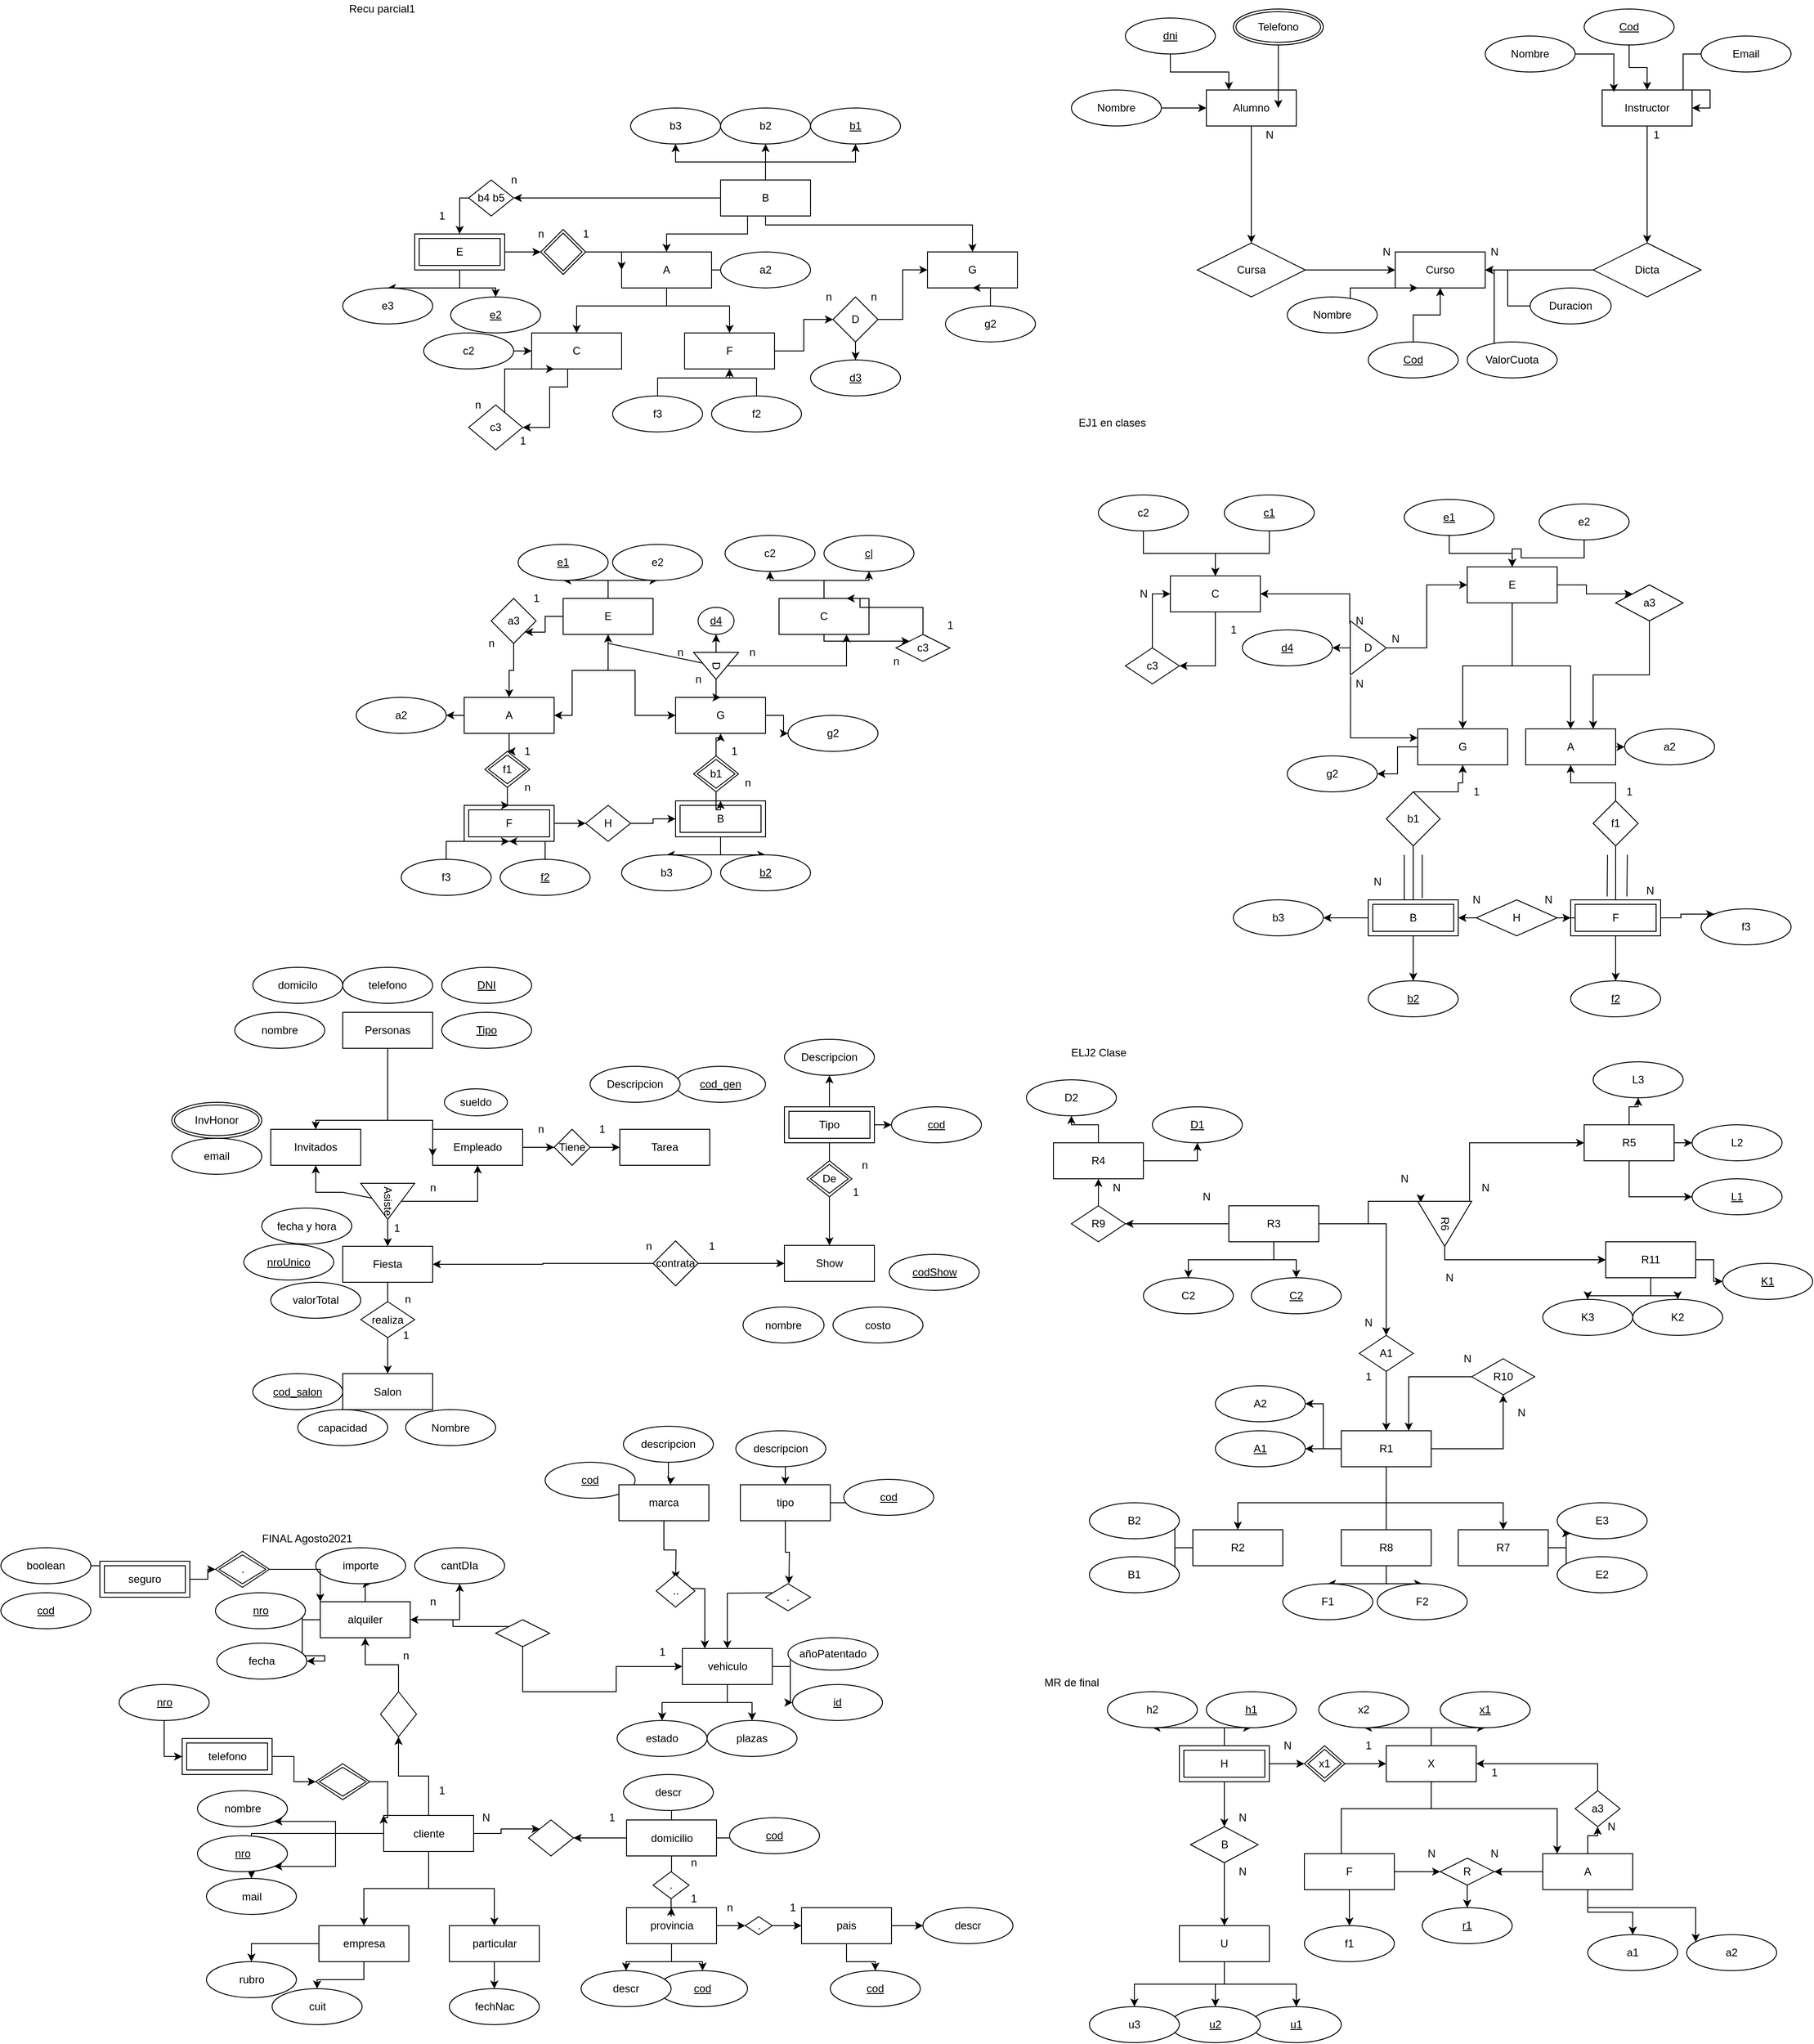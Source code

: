 <mxfile version="15.8.6" type="device"><diagram id="EGJrsZl3gDj1-mTQTaHx" name="Page-1"><mxGraphModel dx="2819" dy="536" grid="1" gridSize="10" guides="1" tooltips="1" connect="1" arrows="1" fold="1" page="1" pageScale="1" pageWidth="827" pageHeight="1169" math="0" shadow="0"><root><mxCell id="0"/><mxCell id="1" parent="0"/><mxCell id="BDgssHejAuaY5VRQlSny-4" value="Curso" style="whiteSpace=wrap;html=1;align=center;" parent="1" vertex="1"><mxGeometry x="370" y="310" width="100" height="40" as="geometry"/></mxCell><mxCell id="BDgssHejAuaY5VRQlSny-15" style="edgeStyle=orthogonalEdgeStyle;rounded=0;orthogonalLoop=1;jettySize=auto;html=1;entryX=0.25;entryY=1;entryDx=0;entryDy=0;" parent="1" source="BDgssHejAuaY5VRQlSny-5" target="BDgssHejAuaY5VRQlSny-4" edge="1"><mxGeometry relative="1" as="geometry"><mxPoint x="400" y="370" as="targetPoint"/><Array as="points"><mxPoint x="320" y="350"/></Array></mxGeometry></mxCell><mxCell id="BDgssHejAuaY5VRQlSny-5" value="Nombre" style="ellipse;whiteSpace=wrap;html=1;align=center;" parent="1" vertex="1"><mxGeometry x="250" y="360" width="100" height="40" as="geometry"/></mxCell><mxCell id="BDgssHejAuaY5VRQlSny-11" style="edgeStyle=orthogonalEdgeStyle;rounded=0;orthogonalLoop=1;jettySize=auto;html=1;exitX=0.5;exitY=0;exitDx=0;exitDy=0;" parent="1" source="BDgssHejAuaY5VRQlSny-6" target="BDgssHejAuaY5VRQlSny-4" edge="1"><mxGeometry relative="1" as="geometry"/></mxCell><mxCell id="BDgssHejAuaY5VRQlSny-6" value="Cod" style="ellipse;whiteSpace=wrap;html=1;align=center;fontStyle=4;" parent="1" vertex="1"><mxGeometry x="340" y="410" width="100" height="40" as="geometry"/></mxCell><mxCell id="BDgssHejAuaY5VRQlSny-12" style="edgeStyle=orthogonalEdgeStyle;rounded=0;orthogonalLoop=1;jettySize=auto;html=1;entryX=1;entryY=0.5;entryDx=0;entryDy=0;" parent="1" source="BDgssHejAuaY5VRQlSny-7" target="BDgssHejAuaY5VRQlSny-4" edge="1"><mxGeometry relative="1" as="geometry"><Array as="points"><mxPoint x="480" y="390"/><mxPoint x="480" y="330"/></Array></mxGeometry></mxCell><mxCell id="BDgssHejAuaY5VRQlSny-7" value="ValorCuota" style="ellipse;whiteSpace=wrap;html=1;align=center;" parent="1" vertex="1"><mxGeometry x="450" y="410" width="100" height="40" as="geometry"/></mxCell><mxCell id="BDgssHejAuaY5VRQlSny-24" style="edgeStyle=orthogonalEdgeStyle;rounded=0;orthogonalLoop=1;jettySize=auto;html=1;" parent="1" source="BDgssHejAuaY5VRQlSny-8" target="BDgssHejAuaY5VRQlSny-4" edge="1"><mxGeometry relative="1" as="geometry"/></mxCell><mxCell id="BDgssHejAuaY5VRQlSny-8" value="Duracion" style="ellipse;whiteSpace=wrap;html=1;align=center;" parent="1" vertex="1"><mxGeometry x="520" y="350" width="90" height="40" as="geometry"/></mxCell><mxCell id="BDgssHejAuaY5VRQlSny-42" style="edgeStyle=orthogonalEdgeStyle;rounded=0;orthogonalLoop=1;jettySize=auto;html=1;" parent="1" source="BDgssHejAuaY5VRQlSny-16" target="BDgssHejAuaY5VRQlSny-41" edge="1"><mxGeometry relative="1" as="geometry"/></mxCell><mxCell id="BDgssHejAuaY5VRQlSny-16" value="Alumno" style="whiteSpace=wrap;html=1;align=center;" parent="1" vertex="1"><mxGeometry x="160" y="130" width="100" height="40" as="geometry"/></mxCell><mxCell id="BDgssHejAuaY5VRQlSny-33" style="edgeStyle=orthogonalEdgeStyle;rounded=0;orthogonalLoop=1;jettySize=auto;html=1;" parent="1" source="BDgssHejAuaY5VRQlSny-18" target="BDgssHejAuaY5VRQlSny-16" edge="1"><mxGeometry relative="1" as="geometry"/></mxCell><mxCell id="BDgssHejAuaY5VRQlSny-18" value="Nombre" style="ellipse;whiteSpace=wrap;html=1;align=center;" parent="1" vertex="1"><mxGeometry x="10" y="130" width="100" height="40" as="geometry"/></mxCell><mxCell id="BDgssHejAuaY5VRQlSny-35" style="edgeStyle=orthogonalEdgeStyle;rounded=0;orthogonalLoop=1;jettySize=auto;html=1;entryX=0.25;entryY=0;entryDx=0;entryDy=0;" parent="1" source="BDgssHejAuaY5VRQlSny-20" target="BDgssHejAuaY5VRQlSny-16" edge="1"><mxGeometry relative="1" as="geometry"/></mxCell><mxCell id="BDgssHejAuaY5VRQlSny-20" value="dni" style="ellipse;whiteSpace=wrap;html=1;align=center;fontStyle=4;" parent="1" vertex="1"><mxGeometry x="70" y="50" width="100" height="40" as="geometry"/></mxCell><mxCell id="BDgssHejAuaY5VRQlSny-46" style="edgeStyle=orthogonalEdgeStyle;rounded=0;orthogonalLoop=1;jettySize=auto;html=1;" parent="1" source="BDgssHejAuaY5VRQlSny-25" target="BDgssHejAuaY5VRQlSny-40" edge="1"><mxGeometry relative="1" as="geometry"/></mxCell><mxCell id="BDgssHejAuaY5VRQlSny-25" value="Instructor" style="whiteSpace=wrap;html=1;align=center;" parent="1" vertex="1"><mxGeometry x="600" y="130" width="100" height="40" as="geometry"/></mxCell><mxCell id="BDgssHejAuaY5VRQlSny-37" style="edgeStyle=orthogonalEdgeStyle;rounded=0;orthogonalLoop=1;jettySize=auto;html=1;entryX=0.13;entryY=0.056;entryDx=0;entryDy=0;entryPerimeter=0;" parent="1" source="BDgssHejAuaY5VRQlSny-26" target="BDgssHejAuaY5VRQlSny-25" edge="1"><mxGeometry relative="1" as="geometry"/></mxCell><mxCell id="BDgssHejAuaY5VRQlSny-26" value="Nombre" style="ellipse;whiteSpace=wrap;html=1;align=center;" parent="1" vertex="1"><mxGeometry x="470" y="70" width="100" height="40" as="geometry"/></mxCell><mxCell id="BDgssHejAuaY5VRQlSny-38" style="edgeStyle=orthogonalEdgeStyle;rounded=0;orthogonalLoop=1;jettySize=auto;html=1;entryX=0.5;entryY=0;entryDx=0;entryDy=0;" parent="1" source="BDgssHejAuaY5VRQlSny-27" target="BDgssHejAuaY5VRQlSny-25" edge="1"><mxGeometry relative="1" as="geometry"/></mxCell><mxCell id="BDgssHejAuaY5VRQlSny-27" value="Cod" style="ellipse;whiteSpace=wrap;html=1;align=center;fontStyle=4;" parent="1" vertex="1"><mxGeometry x="580" y="40" width="100" height="40" as="geometry"/></mxCell><mxCell id="BDgssHejAuaY5VRQlSny-39" style="edgeStyle=orthogonalEdgeStyle;rounded=0;orthogonalLoop=1;jettySize=auto;html=1;entryX=1;entryY=0.5;entryDx=0;entryDy=0;" parent="1" source="BDgssHejAuaY5VRQlSny-29" target="BDgssHejAuaY5VRQlSny-25" edge="1"><mxGeometry relative="1" as="geometry"/></mxCell><mxCell id="BDgssHejAuaY5VRQlSny-29" value="Email" style="ellipse;whiteSpace=wrap;html=1;align=center;" parent="1" vertex="1"><mxGeometry x="710" y="70" width="100" height="40" as="geometry"/></mxCell><mxCell id="BDgssHejAuaY5VRQlSny-36" style="edgeStyle=orthogonalEdgeStyle;rounded=0;orthogonalLoop=1;jettySize=auto;html=1;entryX=0.8;entryY=0.5;entryDx=0;entryDy=0;entryPerimeter=0;" parent="1" source="BDgssHejAuaY5VRQlSny-32" target="BDgssHejAuaY5VRQlSny-16" edge="1"><mxGeometry relative="1" as="geometry"/></mxCell><mxCell id="BDgssHejAuaY5VRQlSny-32" value="Telefono" style="ellipse;shape=doubleEllipse;margin=3;whiteSpace=wrap;html=1;align=center;" parent="1" vertex="1"><mxGeometry x="190" y="40" width="100" height="40" as="geometry"/></mxCell><mxCell id="BDgssHejAuaY5VRQlSny-44" style="edgeStyle=orthogonalEdgeStyle;rounded=0;orthogonalLoop=1;jettySize=auto;html=1;" parent="1" source="BDgssHejAuaY5VRQlSny-40" target="BDgssHejAuaY5VRQlSny-4" edge="1"><mxGeometry relative="1" as="geometry"/></mxCell><mxCell id="BDgssHejAuaY5VRQlSny-40" value="Dicta" style="shape=rhombus;perimeter=rhombusPerimeter;whiteSpace=wrap;html=1;align=center;" parent="1" vertex="1"><mxGeometry x="590" y="300" width="120" height="60" as="geometry"/></mxCell><mxCell id="BDgssHejAuaY5VRQlSny-43" style="edgeStyle=orthogonalEdgeStyle;rounded=0;orthogonalLoop=1;jettySize=auto;html=1;" parent="1" source="BDgssHejAuaY5VRQlSny-41" target="BDgssHejAuaY5VRQlSny-4" edge="1"><mxGeometry relative="1" as="geometry"/></mxCell><mxCell id="BDgssHejAuaY5VRQlSny-41" value="Cursa" style="shape=rhombus;perimeter=rhombusPerimeter;whiteSpace=wrap;html=1;align=center;" parent="1" vertex="1"><mxGeometry x="150" y="300" width="120" height="60" as="geometry"/></mxCell><mxCell id="BDgssHejAuaY5VRQlSny-49" value="N" style="text;html=1;align=center;verticalAlign=middle;resizable=0;points=[];autosize=1;strokeColor=none;" parent="1" vertex="1"><mxGeometry x="350" y="300" width="20" height="20" as="geometry"/></mxCell><mxCell id="BDgssHejAuaY5VRQlSny-50" value="N" style="text;html=1;align=center;verticalAlign=middle;resizable=0;points=[];autosize=1;strokeColor=none;" parent="1" vertex="1"><mxGeometry x="470" y="300" width="20" height="20" as="geometry"/></mxCell><mxCell id="BDgssHejAuaY5VRQlSny-51" value="1" style="text;html=1;align=center;verticalAlign=middle;resizable=0;points=[];autosize=1;strokeColor=none;" parent="1" vertex="1"><mxGeometry x="650" y="170" width="20" height="20" as="geometry"/></mxCell><mxCell id="BDgssHejAuaY5VRQlSny-52" value="N" style="text;html=1;align=center;verticalAlign=middle;resizable=0;points=[];autosize=1;strokeColor=none;" parent="1" vertex="1"><mxGeometry x="220" y="170" width="20" height="20" as="geometry"/></mxCell><mxCell id="nsT71c2M1txR7xn9mVD3-1" value="EJ1 en clases" style="text;html=1;align=center;verticalAlign=middle;resizable=0;points=[];autosize=1;strokeColor=none;fillColor=none;" parent="1" vertex="1"><mxGeometry x="10" y="490" width="90" height="20" as="geometry"/></mxCell><mxCell id="nsT71c2M1txR7xn9mVD3-35" style="edgeStyle=orthogonalEdgeStyle;rounded=0;orthogonalLoop=1;jettySize=auto;html=1;entryX=1;entryY=0.5;entryDx=0;entryDy=0;" parent="1" source="nsT71c2M1txR7xn9mVD3-2" target="nsT71c2M1txR7xn9mVD3-34" edge="1"><mxGeometry relative="1" as="geometry"/></mxCell><mxCell id="nsT71c2M1txR7xn9mVD3-2" value="C" style="whiteSpace=wrap;html=1;align=center;" parent="1" vertex="1"><mxGeometry x="120" y="670" width="100" height="40" as="geometry"/></mxCell><mxCell id="nsT71c2M1txR7xn9mVD3-24" style="edgeStyle=orthogonalEdgeStyle;rounded=0;orthogonalLoop=1;jettySize=auto;html=1;entryX=0;entryY=0;entryDx=0;entryDy=0;" parent="1" source="nsT71c2M1txR7xn9mVD3-3" target="nsT71c2M1txR7xn9mVD3-23" edge="1"><mxGeometry relative="1" as="geometry"/></mxCell><mxCell id="nsT71c2M1txR7xn9mVD3-26" style="edgeStyle=orthogonalEdgeStyle;rounded=0;orthogonalLoop=1;jettySize=auto;html=1;entryX=0.5;entryY=0;entryDx=0;entryDy=0;" parent="1" source="nsT71c2M1txR7xn9mVD3-3" target="nsT71c2M1txR7xn9mVD3-10" edge="1"><mxGeometry relative="1" as="geometry"/></mxCell><mxCell id="nsT71c2M1txR7xn9mVD3-27" style="edgeStyle=orthogonalEdgeStyle;rounded=0;orthogonalLoop=1;jettySize=auto;html=1;entryX=0.5;entryY=0;entryDx=0;entryDy=0;" parent="1" source="nsT71c2M1txR7xn9mVD3-3" target="nsT71c2M1txR7xn9mVD3-8" edge="1"><mxGeometry relative="1" as="geometry"/></mxCell><mxCell id="nsT71c2M1txR7xn9mVD3-3" value="E" style="whiteSpace=wrap;html=1;align=center;" parent="1" vertex="1"><mxGeometry x="450" y="660" width="100" height="40" as="geometry"/></mxCell><mxCell id="nsT71c2M1txR7xn9mVD3-69" style="edgeStyle=orthogonalEdgeStyle;rounded=0;orthogonalLoop=1;jettySize=auto;html=1;" parent="1" source="nsT71c2M1txR7xn9mVD3-4" target="nsT71c2M1txR7xn9mVD3-2" edge="1"><mxGeometry relative="1" as="geometry"/></mxCell><mxCell id="nsT71c2M1txR7xn9mVD3-4" value="c1" style="ellipse;whiteSpace=wrap;html=1;align=center;fontStyle=4;" parent="1" vertex="1"><mxGeometry x="180" y="580" width="100" height="40" as="geometry"/></mxCell><mxCell id="nsT71c2M1txR7xn9mVD3-68" style="edgeStyle=orthogonalEdgeStyle;rounded=0;orthogonalLoop=1;jettySize=auto;html=1;" parent="1" source="nsT71c2M1txR7xn9mVD3-5" target="nsT71c2M1txR7xn9mVD3-2" edge="1"><mxGeometry relative="1" as="geometry"/></mxCell><mxCell id="nsT71c2M1txR7xn9mVD3-5" value="c2" style="ellipse;whiteSpace=wrap;html=1;align=center;" parent="1" vertex="1"><mxGeometry x="40" y="580" width="100" height="40" as="geometry"/></mxCell><mxCell id="nsT71c2M1txR7xn9mVD3-66" style="edgeStyle=orthogonalEdgeStyle;rounded=0;orthogonalLoop=1;jettySize=auto;html=1;" parent="1" source="nsT71c2M1txR7xn9mVD3-6" target="nsT71c2M1txR7xn9mVD3-3" edge="1"><mxGeometry relative="1" as="geometry"/></mxCell><mxCell id="nsT71c2M1txR7xn9mVD3-6" value="e1" style="ellipse;whiteSpace=wrap;html=1;align=center;fontStyle=4;" parent="1" vertex="1"><mxGeometry x="380" y="585" width="100" height="40" as="geometry"/></mxCell><mxCell id="nsT71c2M1txR7xn9mVD3-67" style="edgeStyle=orthogonalEdgeStyle;rounded=0;orthogonalLoop=1;jettySize=auto;html=1;" parent="1" source="nsT71c2M1txR7xn9mVD3-7" target="nsT71c2M1txR7xn9mVD3-3" edge="1"><mxGeometry relative="1" as="geometry"/></mxCell><mxCell id="nsT71c2M1txR7xn9mVD3-7" value="e2" style="ellipse;whiteSpace=wrap;html=1;align=center;" parent="1" vertex="1"><mxGeometry x="530" y="590" width="100" height="40" as="geometry"/></mxCell><mxCell id="nsT71c2M1txR7xn9mVD3-44" style="edgeStyle=orthogonalEdgeStyle;rounded=0;orthogonalLoop=1;jettySize=auto;html=1;" parent="1" source="nsT71c2M1txR7xn9mVD3-8" target="nsT71c2M1txR7xn9mVD3-9" edge="1"><mxGeometry relative="1" as="geometry"/></mxCell><mxCell id="nsT71c2M1txR7xn9mVD3-8" value="A" style="whiteSpace=wrap;html=1;align=center;" parent="1" vertex="1"><mxGeometry x="515" y="840" width="100" height="40" as="geometry"/></mxCell><mxCell id="nsT71c2M1txR7xn9mVD3-9" value="a2" style="ellipse;whiteSpace=wrap;html=1;align=center;" parent="1" vertex="1"><mxGeometry x="625" y="840" width="100" height="40" as="geometry"/></mxCell><mxCell id="nsT71c2M1txR7xn9mVD3-43" style="edgeStyle=orthogonalEdgeStyle;rounded=0;orthogonalLoop=1;jettySize=auto;html=1;" parent="1" source="nsT71c2M1txR7xn9mVD3-10" target="nsT71c2M1txR7xn9mVD3-11" edge="1"><mxGeometry relative="1" as="geometry"/></mxCell><mxCell id="nsT71c2M1txR7xn9mVD3-10" value="G" style="whiteSpace=wrap;html=1;align=center;" parent="1" vertex="1"><mxGeometry x="395" y="840" width="100" height="40" as="geometry"/></mxCell><mxCell id="nsT71c2M1txR7xn9mVD3-11" value="g2" style="ellipse;whiteSpace=wrap;html=1;align=center;" parent="1" vertex="1"><mxGeometry x="250" y="870" width="100" height="40" as="geometry"/></mxCell><mxCell id="nsT71c2M1txR7xn9mVD3-28" style="edgeStyle=orthogonalEdgeStyle;rounded=0;orthogonalLoop=1;jettySize=auto;html=1;entryX=0.5;entryY=1;entryDx=0;entryDy=0;startArrow=none;" parent="1" source="nsT71c2M1txR7xn9mVD3-30" target="nsT71c2M1txR7xn9mVD3-10" edge="1"><mxGeometry relative="1" as="geometry"><Array as="points"><mxPoint x="440" y="910"/><mxPoint x="440" y="900"/><mxPoint x="445" y="900"/></Array></mxGeometry></mxCell><mxCell id="nsT71c2M1txR7xn9mVD3-54" style="edgeStyle=orthogonalEdgeStyle;rounded=0;orthogonalLoop=1;jettySize=auto;html=1;" parent="1" source="nsT71c2M1txR7xn9mVD3-13" target="nsT71c2M1txR7xn9mVD3-15" edge="1"><mxGeometry relative="1" as="geometry"/></mxCell><mxCell id="nsT71c2M1txR7xn9mVD3-55" style="edgeStyle=orthogonalEdgeStyle;rounded=0;orthogonalLoop=1;jettySize=auto;html=1;entryX=0.5;entryY=0;entryDx=0;entryDy=0;" parent="1" source="nsT71c2M1txR7xn9mVD3-13" target="nsT71c2M1txR7xn9mVD3-14" edge="1"><mxGeometry relative="1" as="geometry"/></mxCell><mxCell id="nsT71c2M1txR7xn9mVD3-13" value="B" style="shape=ext;margin=3;double=1;whiteSpace=wrap;html=1;align=center;" parent="1" vertex="1"><mxGeometry x="340" y="1030" width="100" height="40" as="geometry"/></mxCell><mxCell id="nsT71c2M1txR7xn9mVD3-14" value="b2" style="ellipse;whiteSpace=wrap;html=1;align=center;fontStyle=4;" parent="1" vertex="1"><mxGeometry x="340" y="1120" width="100" height="40" as="geometry"/></mxCell><mxCell id="nsT71c2M1txR7xn9mVD3-15" value="b3" style="ellipse;whiteSpace=wrap;html=1;align=center;" parent="1" vertex="1"><mxGeometry x="190" y="1030" width="100" height="40" as="geometry"/></mxCell><mxCell id="nsT71c2M1txR7xn9mVD3-38" style="edgeStyle=orthogonalEdgeStyle;rounded=0;orthogonalLoop=1;jettySize=auto;html=1;" parent="1" source="nsT71c2M1txR7xn9mVD3-17" target="nsT71c2M1txR7xn9mVD3-18" edge="1"><mxGeometry relative="1" as="geometry"/></mxCell><mxCell id="nsT71c2M1txR7xn9mVD3-39" style="edgeStyle=orthogonalEdgeStyle;rounded=0;orthogonalLoop=1;jettySize=auto;html=1;entryX=1;entryY=0.5;entryDx=0;entryDy=0;exitX=-0.015;exitY=0.056;exitDx=0;exitDy=0;exitPerimeter=0;" parent="1" source="nsT71c2M1txR7xn9mVD3-17" target="nsT71c2M1txR7xn9mVD3-2" edge="1"><mxGeometry relative="1" as="geometry"><Array as="points"><mxPoint x="319" y="690"/></Array></mxGeometry></mxCell><mxCell id="nsT71c2M1txR7xn9mVD3-40" style="edgeStyle=orthogonalEdgeStyle;rounded=0;orthogonalLoop=1;jettySize=auto;html=1;entryX=0;entryY=0.5;entryDx=0;entryDy=0;" parent="1" source="nsT71c2M1txR7xn9mVD3-17" target="nsT71c2M1txR7xn9mVD3-3" edge="1"><mxGeometry relative="1" as="geometry"/></mxCell><mxCell id="nsT71c2M1txR7xn9mVD3-41" style="edgeStyle=orthogonalEdgeStyle;rounded=0;orthogonalLoop=1;jettySize=auto;html=1;entryX=0;entryY=0.25;entryDx=0;entryDy=0;exitX=0.008;exitY=1.025;exitDx=0;exitDy=0;exitPerimeter=0;" parent="1" source="nsT71c2M1txR7xn9mVD3-17" target="nsT71c2M1txR7xn9mVD3-10" edge="1"><mxGeometry relative="1" as="geometry"><mxPoint x="280" y="810" as="sourcePoint"/><Array as="points"><mxPoint x="320" y="850"/></Array></mxGeometry></mxCell><mxCell id="nsT71c2M1txR7xn9mVD3-17" value="D" style="triangle;whiteSpace=wrap;html=1;" parent="1" vertex="1"><mxGeometry x="320" y="720" width="40" height="60" as="geometry"/></mxCell><mxCell id="nsT71c2M1txR7xn9mVD3-18" value="d4" style="ellipse;whiteSpace=wrap;html=1;align=center;fontStyle=4;" parent="1" vertex="1"><mxGeometry x="200" y="730" width="100" height="40" as="geometry"/></mxCell><mxCell id="nsT71c2M1txR7xn9mVD3-29" style="edgeStyle=orthogonalEdgeStyle;rounded=0;orthogonalLoop=1;jettySize=auto;html=1;entryX=0.5;entryY=1;entryDx=0;entryDy=0;startArrow=none;" parent="1" source="nsT71c2M1txR7xn9mVD3-31" target="nsT71c2M1txR7xn9mVD3-8" edge="1"><mxGeometry relative="1" as="geometry"/></mxCell><mxCell id="nsT71c2M1txR7xn9mVD3-56" style="edgeStyle=orthogonalEdgeStyle;rounded=0;orthogonalLoop=1;jettySize=auto;html=1;" parent="1" source="nsT71c2M1txR7xn9mVD3-19" target="nsT71c2M1txR7xn9mVD3-20" edge="1"><mxGeometry relative="1" as="geometry"/></mxCell><mxCell id="nsT71c2M1txR7xn9mVD3-57" style="edgeStyle=orthogonalEdgeStyle;rounded=0;orthogonalLoop=1;jettySize=auto;html=1;entryX=0;entryY=0;entryDx=0;entryDy=0;" parent="1" source="nsT71c2M1txR7xn9mVD3-19" target="nsT71c2M1txR7xn9mVD3-21" edge="1"><mxGeometry relative="1" as="geometry"/></mxCell><mxCell id="nsT71c2M1txR7xn9mVD3-19" value="F" style="shape=ext;margin=3;double=1;whiteSpace=wrap;html=1;align=center;" parent="1" vertex="1"><mxGeometry x="565" y="1030" width="100" height="40" as="geometry"/></mxCell><mxCell id="nsT71c2M1txR7xn9mVD3-20" value="f2" style="ellipse;whiteSpace=wrap;html=1;align=center;fontStyle=4;" parent="1" vertex="1"><mxGeometry x="565" y="1120" width="100" height="40" as="geometry"/></mxCell><mxCell id="nsT71c2M1txR7xn9mVD3-21" value="f3" style="ellipse;whiteSpace=wrap;html=1;align=center;" parent="1" vertex="1"><mxGeometry x="710" y="1040" width="100" height="40" as="geometry"/></mxCell><mxCell id="nsT71c2M1txR7xn9mVD3-45" style="edgeStyle=orthogonalEdgeStyle;rounded=0;orthogonalLoop=1;jettySize=auto;html=1;" parent="1" source="nsT71c2M1txR7xn9mVD3-22" target="nsT71c2M1txR7xn9mVD3-13" edge="1"><mxGeometry relative="1" as="geometry"/></mxCell><mxCell id="nsT71c2M1txR7xn9mVD3-46" style="edgeStyle=orthogonalEdgeStyle;rounded=0;orthogonalLoop=1;jettySize=auto;html=1;" parent="1" source="nsT71c2M1txR7xn9mVD3-22" target="nsT71c2M1txR7xn9mVD3-19" edge="1"><mxGeometry relative="1" as="geometry"/></mxCell><mxCell id="nsT71c2M1txR7xn9mVD3-22" value="H" style="shape=rhombus;perimeter=rhombusPerimeter;whiteSpace=wrap;html=1;align=center;" parent="1" vertex="1"><mxGeometry x="460" y="1030" width="90" height="40" as="geometry"/></mxCell><mxCell id="nsT71c2M1txR7xn9mVD3-25" style="edgeStyle=orthogonalEdgeStyle;rounded=0;orthogonalLoop=1;jettySize=auto;html=1;" parent="1" source="nsT71c2M1txR7xn9mVD3-23" target="nsT71c2M1txR7xn9mVD3-8" edge="1"><mxGeometry relative="1" as="geometry"><Array as="points"><mxPoint x="653" y="780"/><mxPoint x="590" y="780"/></Array></mxGeometry></mxCell><mxCell id="nsT71c2M1txR7xn9mVD3-23" value="a3" style="shape=rhombus;perimeter=rhombusPerimeter;whiteSpace=wrap;html=1;align=center;" parent="1" vertex="1"><mxGeometry x="615" y="680" width="75" height="40" as="geometry"/></mxCell><mxCell id="nsT71c2M1txR7xn9mVD3-31" value="f1" style="shape=rhombus;perimeter=rhombusPerimeter;whiteSpace=wrap;html=1;align=center;" parent="1" vertex="1"><mxGeometry x="590" y="920" width="50" height="50" as="geometry"/></mxCell><mxCell id="nsT71c2M1txR7xn9mVD3-32" value="" style="edgeStyle=orthogonalEdgeStyle;rounded=0;orthogonalLoop=1;jettySize=auto;html=1;entryX=0.5;entryY=1;entryDx=0;entryDy=0;endArrow=none;" parent="1" source="nsT71c2M1txR7xn9mVD3-19" target="nsT71c2M1txR7xn9mVD3-31" edge="1"><mxGeometry relative="1" as="geometry"><mxPoint x="660" y="1000" as="sourcePoint"/><mxPoint x="565" y="880" as="targetPoint"/></mxGeometry></mxCell><mxCell id="nsT71c2M1txR7xn9mVD3-30" value="b1" style="shape=rhombus;perimeter=rhombusPerimeter;whiteSpace=wrap;html=1;align=center;" parent="1" vertex="1"><mxGeometry x="360" y="910" width="60" height="60" as="geometry"/></mxCell><mxCell id="nsT71c2M1txR7xn9mVD3-33" value="" style="edgeStyle=orthogonalEdgeStyle;rounded=0;orthogonalLoop=1;jettySize=auto;html=1;entryX=0.5;entryY=1;entryDx=0;entryDy=0;endArrow=none;" parent="1" source="nsT71c2M1txR7xn9mVD3-13" target="nsT71c2M1txR7xn9mVD3-30" edge="1"><mxGeometry relative="1" as="geometry"><mxPoint x="345" y="1000" as="sourcePoint"/><mxPoint x="445" y="880" as="targetPoint"/></mxGeometry></mxCell><mxCell id="nsT71c2M1txR7xn9mVD3-36" style="edgeStyle=orthogonalEdgeStyle;rounded=0;orthogonalLoop=1;jettySize=auto;html=1;entryX=0;entryY=0.5;entryDx=0;entryDy=0;" parent="1" source="nsT71c2M1txR7xn9mVD3-34" target="nsT71c2M1txR7xn9mVD3-2" edge="1"><mxGeometry relative="1" as="geometry"/></mxCell><mxCell id="nsT71c2M1txR7xn9mVD3-34" value="c3" style="shape=rhombus;perimeter=rhombusPerimeter;whiteSpace=wrap;html=1;align=center;" parent="1" vertex="1"><mxGeometry x="70" y="750" width="60" height="40" as="geometry"/></mxCell><mxCell id="nsT71c2M1txR7xn9mVD3-47" value="N" style="text;html=1;align=center;verticalAlign=middle;resizable=0;points=[];autosize=1;strokeColor=none;fillColor=none;" parent="1" vertex="1"><mxGeometry x="450" y="1020" width="20" height="20" as="geometry"/></mxCell><mxCell id="nsT71c2M1txR7xn9mVD3-48" value="N" style="text;html=1;align=center;verticalAlign=middle;resizable=0;points=[];autosize=1;strokeColor=none;fillColor=none;" parent="1" vertex="1"><mxGeometry x="530" y="1020" width="20" height="20" as="geometry"/></mxCell><mxCell id="nsT71c2M1txR7xn9mVD3-49" value="1" style="text;html=1;align=center;verticalAlign=middle;resizable=0;points=[];autosize=1;strokeColor=none;fillColor=none;" parent="1" vertex="1"><mxGeometry x="180" y="720" width="20" height="20" as="geometry"/></mxCell><mxCell id="nsT71c2M1txR7xn9mVD3-50" value="N" style="text;html=1;align=center;verticalAlign=middle;resizable=0;points=[];autosize=1;strokeColor=none;fillColor=none;" parent="1" vertex="1"><mxGeometry x="80" y="680" width="20" height="20" as="geometry"/></mxCell><mxCell id="nsT71c2M1txR7xn9mVD3-51" value="N" style="text;html=1;align=center;verticalAlign=middle;resizable=0;points=[];autosize=1;strokeColor=none;fillColor=none;" parent="1" vertex="1"><mxGeometry x="320" y="710" width="20" height="20" as="geometry"/></mxCell><mxCell id="nsT71c2M1txR7xn9mVD3-52" value="N" style="text;html=1;align=center;verticalAlign=middle;resizable=0;points=[];autosize=1;strokeColor=none;fillColor=none;" parent="1" vertex="1"><mxGeometry x="360" y="730" width="20" height="20" as="geometry"/></mxCell><mxCell id="nsT71c2M1txR7xn9mVD3-53" value="N" style="text;html=1;align=center;verticalAlign=middle;resizable=0;points=[];autosize=1;strokeColor=none;fillColor=none;" parent="1" vertex="1"><mxGeometry x="320" y="780" width="20" height="20" as="geometry"/></mxCell><mxCell id="nsT71c2M1txR7xn9mVD3-58" value="N" style="text;html=1;align=center;verticalAlign=middle;resizable=0;points=[];autosize=1;strokeColor=none;fillColor=none;" parent="1" vertex="1"><mxGeometry x="340" y="1000" width="20" height="20" as="geometry"/></mxCell><mxCell id="nsT71c2M1txR7xn9mVD3-59" value="1" style="text;html=1;align=center;verticalAlign=middle;resizable=0;points=[];autosize=1;strokeColor=none;fillColor=none;" parent="1" vertex="1"><mxGeometry x="450" y="900" width="20" height="20" as="geometry"/></mxCell><mxCell id="nsT71c2M1txR7xn9mVD3-60" value="N" style="text;html=1;align=center;verticalAlign=middle;resizable=0;points=[];autosize=1;strokeColor=none;fillColor=none;" parent="1" vertex="1"><mxGeometry x="642.5" y="1010" width="20" height="20" as="geometry"/></mxCell><mxCell id="nsT71c2M1txR7xn9mVD3-61" value="1" style="text;html=1;align=center;verticalAlign=middle;resizable=0;points=[];autosize=1;strokeColor=none;fillColor=none;" parent="1" vertex="1"><mxGeometry x="620" y="900" width="20" height="20" as="geometry"/></mxCell><mxCell id="nsT71c2M1txR7xn9mVD3-62" value="" style="endArrow=none;html=1;rounded=0;entryX=0.4;entryY=0;entryDx=0;entryDy=0;entryPerimeter=0;" parent="1" target="nsT71c2M1txR7xn9mVD3-13" edge="1"><mxGeometry relative="1" as="geometry"><mxPoint x="380" y="980" as="sourcePoint"/><mxPoint x="370" y="980" as="targetPoint"/></mxGeometry></mxCell><mxCell id="nsT71c2M1txR7xn9mVD3-63" value="" style="endArrow=none;html=1;rounded=0;" parent="1" edge="1"><mxGeometry relative="1" as="geometry"><mxPoint x="400" y="1028" as="sourcePoint"/><mxPoint x="400" y="980" as="targetPoint"/></mxGeometry></mxCell><mxCell id="nsT71c2M1txR7xn9mVD3-64" value="" style="endArrow=none;html=1;rounded=0;entryX=0.625;entryY=-0.094;entryDx=0;entryDy=0;entryPerimeter=0;" parent="1" target="nsT71c2M1txR7xn9mVD3-19" edge="1"><mxGeometry relative="1" as="geometry"><mxPoint x="628" y="980" as="sourcePoint"/><mxPoint x="410" y="870" as="targetPoint"/></mxGeometry></mxCell><mxCell id="nsT71c2M1txR7xn9mVD3-65" value="" style="endArrow=none;html=1;rounded=0;entryX=0.406;entryY=-0.094;entryDx=0;entryDy=0;entryPerimeter=0;" parent="1" target="nsT71c2M1txR7xn9mVD3-19" edge="1"><mxGeometry relative="1" as="geometry"><mxPoint x="606" y="980" as="sourcePoint"/><mxPoint x="660" y="998.57" as="targetPoint"/></mxGeometry></mxCell><mxCell id="nsT71c2M1txR7xn9mVD3-70" value="ELJ2 Clase" style="text;html=1;align=center;verticalAlign=middle;resizable=0;points=[];autosize=1;strokeColor=none;fillColor=none;" parent="1" vertex="1"><mxGeometry y="1190" width="80" height="20" as="geometry"/></mxCell><mxCell id="nsT71c2M1txR7xn9mVD3-120" style="edgeStyle=orthogonalEdgeStyle;rounded=0;orthogonalLoop=1;jettySize=auto;html=1;" parent="1" source="nsT71c2M1txR7xn9mVD3-71" target="nsT71c2M1txR7xn9mVD3-78" edge="1"><mxGeometry relative="1" as="geometry"/></mxCell><mxCell id="nsT71c2M1txR7xn9mVD3-121" style="edgeStyle=orthogonalEdgeStyle;rounded=0;orthogonalLoop=1;jettySize=auto;html=1;entryX=1;entryY=0.5;entryDx=0;entryDy=0;" parent="1" source="nsT71c2M1txR7xn9mVD3-71" target="nsT71c2M1txR7xn9mVD3-79" edge="1"><mxGeometry relative="1" as="geometry"/></mxCell><mxCell id="nsT71c2M1txR7xn9mVD3-122" style="edgeStyle=orthogonalEdgeStyle;rounded=0;orthogonalLoop=1;jettySize=auto;html=1;entryX=0.5;entryY=1;entryDx=0;entryDy=0;" parent="1" source="nsT71c2M1txR7xn9mVD3-71" target="nsT71c2M1txR7xn9mVD3-102" edge="1"><mxGeometry relative="1" as="geometry"/></mxCell><mxCell id="nsT71c2M1txR7xn9mVD3-124" style="edgeStyle=orthogonalEdgeStyle;rounded=0;orthogonalLoop=1;jettySize=auto;html=1;entryX=0.5;entryY=0.5;entryDx=0;entryDy=0;entryPerimeter=0;" parent="1" source="nsT71c2M1txR7xn9mVD3-71" target="nsT71c2M1txR7xn9mVD3-98" edge="1"><mxGeometry relative="1" as="geometry"/></mxCell><mxCell id="nsT71c2M1txR7xn9mVD3-125" style="edgeStyle=orthogonalEdgeStyle;rounded=0;orthogonalLoop=1;jettySize=auto;html=1;" parent="1" source="nsT71c2M1txR7xn9mVD3-71" target="nsT71c2M1txR7xn9mVD3-91" edge="1"><mxGeometry relative="1" as="geometry"><Array as="points"><mxPoint x="360" y="1700"/><mxPoint x="195" y="1700"/></Array></mxGeometry></mxCell><mxCell id="nsT71c2M1txR7xn9mVD3-126" style="edgeStyle=orthogonalEdgeStyle;rounded=0;orthogonalLoop=1;jettySize=auto;html=1;" parent="1" source="nsT71c2M1txR7xn9mVD3-71" target="nsT71c2M1txR7xn9mVD3-95" edge="1"><mxGeometry relative="1" as="geometry"><Array as="points"><mxPoint x="360" y="1700"/><mxPoint x="490" y="1700"/></Array></mxGeometry></mxCell><mxCell id="nsT71c2M1txR7xn9mVD3-71" value="R1" style="whiteSpace=wrap;html=1;align=center;" parent="1" vertex="1"><mxGeometry x="310" y="1620" width="100" height="40" as="geometry"/></mxCell><mxCell id="nsT71c2M1txR7xn9mVD3-104" style="edgeStyle=orthogonalEdgeStyle;rounded=0;orthogonalLoop=1;jettySize=auto;html=1;" parent="1" source="nsT71c2M1txR7xn9mVD3-72" target="nsT71c2M1txR7xn9mVD3-101" edge="1"><mxGeometry relative="1" as="geometry"/></mxCell><mxCell id="nsT71c2M1txR7xn9mVD3-108" style="edgeStyle=orthogonalEdgeStyle;rounded=0;orthogonalLoop=1;jettySize=auto;html=1;entryX=0.025;entryY=0.945;entryDx=0;entryDy=0;entryPerimeter=0;" parent="1" source="nsT71c2M1txR7xn9mVD3-72" target="nsT71c2M1txR7xn9mVD3-94" edge="1"><mxGeometry relative="1" as="geometry"><Array as="points"><mxPoint x="340" y="1390"/><mxPoint x="340" y="1365"/><mxPoint x="398" y="1365"/></Array></mxGeometry></mxCell><mxCell id="nsT71c2M1txR7xn9mVD3-118" style="edgeStyle=orthogonalEdgeStyle;rounded=0;orthogonalLoop=1;jettySize=auto;html=1;" parent="1" source="nsT71c2M1txR7xn9mVD3-72" target="nsT71c2M1txR7xn9mVD3-83" edge="1"><mxGeometry relative="1" as="geometry"/></mxCell><mxCell id="nsT71c2M1txR7xn9mVD3-119" style="edgeStyle=orthogonalEdgeStyle;rounded=0;orthogonalLoop=1;jettySize=auto;html=1;" parent="1" source="nsT71c2M1txR7xn9mVD3-72" target="nsT71c2M1txR7xn9mVD3-82" edge="1"><mxGeometry relative="1" as="geometry"/></mxCell><mxCell id="nsT71c2M1txR7xn9mVD3-135" style="edgeStyle=orthogonalEdgeStyle;rounded=0;orthogonalLoop=1;jettySize=auto;html=1;entryX=0.5;entryY=0;entryDx=0;entryDy=0;" parent="1" source="nsT71c2M1txR7xn9mVD3-72" target="nsT71c2M1txR7xn9mVD3-134" edge="1"><mxGeometry relative="1" as="geometry"/></mxCell><mxCell id="nsT71c2M1txR7xn9mVD3-72" value="R3" style="whiteSpace=wrap;html=1;align=center;" parent="1" vertex="1"><mxGeometry x="185" y="1370" width="100" height="40" as="geometry"/></mxCell><mxCell id="nsT71c2M1txR7xn9mVD3-106" style="edgeStyle=orthogonalEdgeStyle;rounded=0;orthogonalLoop=1;jettySize=auto;html=1;" parent="1" source="nsT71c2M1txR7xn9mVD3-73" target="nsT71c2M1txR7xn9mVD3-81" edge="1"><mxGeometry relative="1" as="geometry"/></mxCell><mxCell id="nsT71c2M1txR7xn9mVD3-107" style="edgeStyle=orthogonalEdgeStyle;rounded=0;orthogonalLoop=1;jettySize=auto;html=1;entryX=0.5;entryY=1;entryDx=0;entryDy=0;" parent="1" source="nsT71c2M1txR7xn9mVD3-73" target="nsT71c2M1txR7xn9mVD3-80" edge="1"><mxGeometry relative="1" as="geometry"/></mxCell><mxCell id="nsT71c2M1txR7xn9mVD3-73" value="R4" style="whiteSpace=wrap;html=1;align=center;" parent="1" vertex="1"><mxGeometry x="-10" y="1300" width="100" height="40" as="geometry"/></mxCell><mxCell id="nsT71c2M1txR7xn9mVD3-115" style="edgeStyle=orthogonalEdgeStyle;rounded=0;orthogonalLoop=1;jettySize=auto;html=1;" parent="1" source="nsT71c2M1txR7xn9mVD3-74" target="nsT71c2M1txR7xn9mVD3-90" edge="1"><mxGeometry relative="1" as="geometry"/></mxCell><mxCell id="nsT71c2M1txR7xn9mVD3-116" style="edgeStyle=orthogonalEdgeStyle;rounded=0;orthogonalLoop=1;jettySize=auto;html=1;" parent="1" source="nsT71c2M1txR7xn9mVD3-74" target="nsT71c2M1txR7xn9mVD3-89" edge="1"><mxGeometry relative="1" as="geometry"/></mxCell><mxCell id="nsT71c2M1txR7xn9mVD3-117" style="edgeStyle=orthogonalEdgeStyle;rounded=0;orthogonalLoop=1;jettySize=auto;html=1;" parent="1" source="nsT71c2M1txR7xn9mVD3-74" target="nsT71c2M1txR7xn9mVD3-88" edge="1"><mxGeometry relative="1" as="geometry"><Array as="points"><mxPoint x="630" y="1360"/></Array></mxGeometry></mxCell><mxCell id="nsT71c2M1txR7xn9mVD3-74" value="R5" style="whiteSpace=wrap;html=1;align=center;" parent="1" vertex="1"><mxGeometry x="580" y="1280" width="100" height="40" as="geometry"/></mxCell><mxCell id="nsT71c2M1txR7xn9mVD3-112" style="edgeStyle=orthogonalEdgeStyle;rounded=0;orthogonalLoop=1;jettySize=auto;html=1;" parent="1" source="nsT71c2M1txR7xn9mVD3-77" target="nsT71c2M1txR7xn9mVD3-86" edge="1"><mxGeometry relative="1" as="geometry"/></mxCell><mxCell id="nsT71c2M1txR7xn9mVD3-113" style="edgeStyle=orthogonalEdgeStyle;rounded=0;orthogonalLoop=1;jettySize=auto;html=1;" parent="1" source="nsT71c2M1txR7xn9mVD3-77" target="nsT71c2M1txR7xn9mVD3-85" edge="1"><mxGeometry relative="1" as="geometry"/></mxCell><mxCell id="nsT71c2M1txR7xn9mVD3-114" style="edgeStyle=orthogonalEdgeStyle;rounded=0;orthogonalLoop=1;jettySize=auto;html=1;" parent="1" source="nsT71c2M1txR7xn9mVD3-77" target="nsT71c2M1txR7xn9mVD3-84" edge="1"><mxGeometry relative="1" as="geometry"/></mxCell><mxCell id="nsT71c2M1txR7xn9mVD3-77" value="R11" style="whiteSpace=wrap;html=1;align=center;" parent="1" vertex="1"><mxGeometry x="604" y="1410" width="100" height="40" as="geometry"/></mxCell><mxCell id="nsT71c2M1txR7xn9mVD3-78" value="A1" style="ellipse;whiteSpace=wrap;html=1;align=center;fontStyle=4;" parent="1" vertex="1"><mxGeometry x="170" y="1620" width="100" height="40" as="geometry"/></mxCell><mxCell id="nsT71c2M1txR7xn9mVD3-79" value="A2" style="ellipse;whiteSpace=wrap;html=1;align=center;" parent="1" vertex="1"><mxGeometry x="170" y="1570" width="100" height="40" as="geometry"/></mxCell><mxCell id="nsT71c2M1txR7xn9mVD3-80" value="D1" style="ellipse;whiteSpace=wrap;html=1;align=center;fontStyle=4;" parent="1" vertex="1"><mxGeometry x="100" y="1260" width="100" height="40" as="geometry"/></mxCell><mxCell id="nsT71c2M1txR7xn9mVD3-81" value="D2" style="ellipse;whiteSpace=wrap;html=1;align=center;" parent="1" vertex="1"><mxGeometry x="-40" y="1230" width="100" height="40" as="geometry"/></mxCell><mxCell id="nsT71c2M1txR7xn9mVD3-82" value="C2" style="ellipse;whiteSpace=wrap;html=1;align=center;fontStyle=4;" parent="1" vertex="1"><mxGeometry x="210" y="1450" width="100" height="40" as="geometry"/></mxCell><mxCell id="nsT71c2M1txR7xn9mVD3-83" value="C2" style="ellipse;whiteSpace=wrap;html=1;align=center;" parent="1" vertex="1"><mxGeometry x="90" y="1450" width="100" height="40" as="geometry"/></mxCell><mxCell id="nsT71c2M1txR7xn9mVD3-84" value="K1" style="ellipse;whiteSpace=wrap;html=1;align=center;fontStyle=4;" parent="1" vertex="1"><mxGeometry x="734" y="1434" width="100" height="40" as="geometry"/></mxCell><mxCell id="nsT71c2M1txR7xn9mVD3-85" value="K2" style="ellipse;whiteSpace=wrap;html=1;align=center;" parent="1" vertex="1"><mxGeometry x="634" y="1474" width="100" height="40" as="geometry"/></mxCell><mxCell id="nsT71c2M1txR7xn9mVD3-86" value="K3" style="ellipse;whiteSpace=wrap;html=1;align=center;" parent="1" vertex="1"><mxGeometry x="534" y="1474" width="100" height="40" as="geometry"/></mxCell><mxCell id="nsT71c2M1txR7xn9mVD3-88" value="L1" style="ellipse;whiteSpace=wrap;html=1;align=center;fontStyle=4;" parent="1" vertex="1"><mxGeometry x="700" y="1340" width="100" height="40" as="geometry"/></mxCell><mxCell id="nsT71c2M1txR7xn9mVD3-89" value="L2" style="ellipse;whiteSpace=wrap;html=1;align=center;" parent="1" vertex="1"><mxGeometry x="700" y="1280" width="100" height="40" as="geometry"/></mxCell><mxCell id="nsT71c2M1txR7xn9mVD3-90" value="L3" style="ellipse;whiteSpace=wrap;html=1;align=center;" parent="1" vertex="1"><mxGeometry x="590" y="1210" width="100" height="40" as="geometry"/></mxCell><mxCell id="nsT71c2M1txR7xn9mVD3-129" style="edgeStyle=orthogonalEdgeStyle;rounded=0;orthogonalLoop=1;jettySize=auto;html=1;" parent="1" source="nsT71c2M1txR7xn9mVD3-91" target="nsT71c2M1txR7xn9mVD3-93" edge="1"><mxGeometry relative="1" as="geometry"/></mxCell><mxCell id="nsT71c2M1txR7xn9mVD3-130" style="edgeStyle=orthogonalEdgeStyle;rounded=0;orthogonalLoop=1;jettySize=auto;html=1;entryX=1;entryY=0.5;entryDx=0;entryDy=0;" parent="1" source="nsT71c2M1txR7xn9mVD3-91" target="nsT71c2M1txR7xn9mVD3-92" edge="1"><mxGeometry relative="1" as="geometry"/></mxCell><mxCell id="nsT71c2M1txR7xn9mVD3-91" value="R2" style="whiteSpace=wrap;html=1;align=center;" parent="1" vertex="1"><mxGeometry x="145" y="1730" width="100" height="40" as="geometry"/></mxCell><mxCell id="nsT71c2M1txR7xn9mVD3-92" value="B1" style="ellipse;whiteSpace=wrap;html=1;align=center;" parent="1" vertex="1"><mxGeometry x="30" y="1760" width="100" height="40" as="geometry"/></mxCell><mxCell id="nsT71c2M1txR7xn9mVD3-93" value="B2" style="ellipse;whiteSpace=wrap;html=1;align=center;" parent="1" vertex="1"><mxGeometry x="30" y="1700" width="100" height="40" as="geometry"/></mxCell><mxCell id="nsT71c2M1txR7xn9mVD3-110" style="edgeStyle=orthogonalEdgeStyle;rounded=0;orthogonalLoop=1;jettySize=auto;html=1;exitX=-0.013;exitY=0.04;exitDx=0;exitDy=0;exitPerimeter=0;" parent="1" source="nsT71c2M1txR7xn9mVD3-94" target="nsT71c2M1txR7xn9mVD3-74" edge="1"><mxGeometry relative="1" as="geometry"><Array as="points"><mxPoint x="453" y="1300"/></Array></mxGeometry></mxCell><mxCell id="nsT71c2M1txR7xn9mVD3-111" style="edgeStyle=orthogonalEdgeStyle;rounded=0;orthogonalLoop=1;jettySize=auto;html=1;" parent="1" source="nsT71c2M1txR7xn9mVD3-94" target="nsT71c2M1txR7xn9mVD3-77" edge="1"><mxGeometry relative="1" as="geometry"><Array as="points"><mxPoint x="425" y="1430"/></Array></mxGeometry></mxCell><mxCell id="nsT71c2M1txR7xn9mVD3-94" value="R6" style="triangle;whiteSpace=wrap;html=1;rotation=90;" parent="1" vertex="1"><mxGeometry x="400" y="1360" width="50" height="60" as="geometry"/></mxCell><mxCell id="nsT71c2M1txR7xn9mVD3-131" style="edgeStyle=orthogonalEdgeStyle;rounded=0;orthogonalLoop=1;jettySize=auto;html=1;entryX=0;entryY=1;entryDx=0;entryDy=0;" parent="1" source="nsT71c2M1txR7xn9mVD3-95" target="nsT71c2M1txR7xn9mVD3-97" edge="1"><mxGeometry relative="1" as="geometry"/></mxCell><mxCell id="nsT71c2M1txR7xn9mVD3-132" style="edgeStyle=orthogonalEdgeStyle;rounded=0;orthogonalLoop=1;jettySize=auto;html=1;entryX=0;entryY=0.5;entryDx=0;entryDy=0;" parent="1" source="nsT71c2M1txR7xn9mVD3-95" target="nsT71c2M1txR7xn9mVD3-96" edge="1"><mxGeometry relative="1" as="geometry"/></mxCell><mxCell id="nsT71c2M1txR7xn9mVD3-95" value="R7" style="whiteSpace=wrap;html=1;align=center;" parent="1" vertex="1"><mxGeometry x="440" y="1730" width="100" height="40" as="geometry"/></mxCell><mxCell id="nsT71c2M1txR7xn9mVD3-96" value="E2" style="ellipse;whiteSpace=wrap;html=1;align=center;" parent="1" vertex="1"><mxGeometry x="550" y="1760" width="100" height="40" as="geometry"/></mxCell><mxCell id="nsT71c2M1txR7xn9mVD3-97" value="E3" style="ellipse;whiteSpace=wrap;html=1;align=center;" parent="1" vertex="1"><mxGeometry x="550" y="1700" width="100" height="40" as="geometry"/></mxCell><mxCell id="nsT71c2M1txR7xn9mVD3-127" style="edgeStyle=orthogonalEdgeStyle;rounded=0;orthogonalLoop=1;jettySize=auto;html=1;entryX=0.5;entryY=0;entryDx=0;entryDy=0;" parent="1" source="nsT71c2M1txR7xn9mVD3-98" target="nsT71c2M1txR7xn9mVD3-99" edge="1"><mxGeometry relative="1" as="geometry"/></mxCell><mxCell id="nsT71c2M1txR7xn9mVD3-128" style="edgeStyle=orthogonalEdgeStyle;rounded=0;orthogonalLoop=1;jettySize=auto;html=1;" parent="1" source="nsT71c2M1txR7xn9mVD3-98" target="nsT71c2M1txR7xn9mVD3-100" edge="1"><mxGeometry relative="1" as="geometry"/></mxCell><mxCell id="nsT71c2M1txR7xn9mVD3-98" value="R8" style="whiteSpace=wrap;html=1;align=center;" parent="1" vertex="1"><mxGeometry x="310" y="1730" width="100" height="40" as="geometry"/></mxCell><mxCell id="nsT71c2M1txR7xn9mVD3-99" value="F1" style="ellipse;whiteSpace=wrap;html=1;align=center;" parent="1" vertex="1"><mxGeometry x="245" y="1790" width="100" height="40" as="geometry"/></mxCell><mxCell id="nsT71c2M1txR7xn9mVD3-100" value="F2" style="ellipse;whiteSpace=wrap;html=1;align=center;" parent="1" vertex="1"><mxGeometry x="350" y="1790" width="100" height="40" as="geometry"/></mxCell><mxCell id="nsT71c2M1txR7xn9mVD3-105" style="edgeStyle=orthogonalEdgeStyle;rounded=0;orthogonalLoop=1;jettySize=auto;html=1;" parent="1" source="nsT71c2M1txR7xn9mVD3-101" target="nsT71c2M1txR7xn9mVD3-73" edge="1"><mxGeometry relative="1" as="geometry"/></mxCell><mxCell id="nsT71c2M1txR7xn9mVD3-101" value="R9" style="shape=rhombus;perimeter=rhombusPerimeter;whiteSpace=wrap;html=1;align=center;" parent="1" vertex="1"><mxGeometry x="10" y="1370" width="60" height="40" as="geometry"/></mxCell><mxCell id="nsT71c2M1txR7xn9mVD3-123" style="edgeStyle=orthogonalEdgeStyle;rounded=0;orthogonalLoop=1;jettySize=auto;html=1;entryX=0.75;entryY=0;entryDx=0;entryDy=0;" parent="1" source="nsT71c2M1txR7xn9mVD3-102" target="nsT71c2M1txR7xn9mVD3-71" edge="1"><mxGeometry relative="1" as="geometry"/></mxCell><mxCell id="nsT71c2M1txR7xn9mVD3-102" value="R10" style="shape=rhombus;perimeter=rhombusPerimeter;whiteSpace=wrap;html=1;align=center;" parent="1" vertex="1"><mxGeometry x="455" y="1540" width="70" height="40" as="geometry"/></mxCell><mxCell id="nsT71c2M1txR7xn9mVD3-136" style="edgeStyle=orthogonalEdgeStyle;rounded=0;orthogonalLoop=1;jettySize=auto;html=1;" parent="1" source="nsT71c2M1txR7xn9mVD3-134" target="nsT71c2M1txR7xn9mVD3-71" edge="1"><mxGeometry relative="1" as="geometry"/></mxCell><mxCell id="nsT71c2M1txR7xn9mVD3-134" value="A1" style="shape=rhombus;perimeter=rhombusPerimeter;whiteSpace=wrap;html=1;align=center;" parent="1" vertex="1"><mxGeometry x="330" y="1514" width="60" height="40" as="geometry"/></mxCell><mxCell id="nsT71c2M1txR7xn9mVD3-138" value="N" style="text;html=1;align=center;verticalAlign=middle;resizable=0;points=[];autosize=1;strokeColor=none;fillColor=none;" parent="1" vertex="1"><mxGeometry x="150" y="1350" width="20" height="20" as="geometry"/></mxCell><mxCell id="nsT71c2M1txR7xn9mVD3-139" value="N" style="text;html=1;align=center;verticalAlign=middle;resizable=0;points=[];autosize=1;strokeColor=none;fillColor=none;" parent="1" vertex="1"><mxGeometry x="50" y="1340" width="20" height="20" as="geometry"/></mxCell><mxCell id="nsT71c2M1txR7xn9mVD3-140" value="N" style="text;html=1;align=center;verticalAlign=middle;resizable=0;points=[];autosize=1;strokeColor=none;fillColor=none;" parent="1" vertex="1"><mxGeometry x="370" y="1330" width="20" height="20" as="geometry"/></mxCell><mxCell id="nsT71c2M1txR7xn9mVD3-141" value="N" style="text;html=1;align=center;verticalAlign=middle;resizable=0;points=[];autosize=1;strokeColor=none;fillColor=none;" parent="1" vertex="1"><mxGeometry x="460" y="1340" width="20" height="20" as="geometry"/></mxCell><mxCell id="nsT71c2M1txR7xn9mVD3-142" value="N" style="text;html=1;align=center;verticalAlign=middle;resizable=0;points=[];autosize=1;strokeColor=none;fillColor=none;" parent="1" vertex="1"><mxGeometry x="420" y="1440" width="20" height="20" as="geometry"/></mxCell><mxCell id="nsT71c2M1txR7xn9mVD3-144" value="N" style="text;html=1;align=center;verticalAlign=middle;resizable=0;points=[];autosize=1;strokeColor=none;fillColor=none;" parent="1" vertex="1"><mxGeometry x="330" y="1490" width="20" height="20" as="geometry"/></mxCell><mxCell id="nsT71c2M1txR7xn9mVD3-145" value="1" style="text;html=1;align=center;verticalAlign=middle;resizable=0;points=[];autosize=1;strokeColor=none;fillColor=none;" parent="1" vertex="1"><mxGeometry x="330" y="1550" width="20" height="20" as="geometry"/></mxCell><mxCell id="nsT71c2M1txR7xn9mVD3-146" value="N" style="text;html=1;align=center;verticalAlign=middle;resizable=0;points=[];autosize=1;strokeColor=none;fillColor=none;" parent="1" vertex="1"><mxGeometry x="500" y="1590" width="20" height="20" as="geometry"/></mxCell><mxCell id="nsT71c2M1txR7xn9mVD3-147" value="N" style="text;html=1;align=center;verticalAlign=middle;resizable=0;points=[];autosize=1;strokeColor=none;fillColor=none;" parent="1" vertex="1"><mxGeometry x="440" y="1530" width="20" height="20" as="geometry"/></mxCell><mxCell id="JxnURKQLCO5foSbes37y-1" value="MR de final" style="text;html=1;align=center;verticalAlign=middle;resizable=0;points=[];autosize=1;strokeColor=none;fillColor=none;" parent="1" vertex="1"><mxGeometry x="-30" y="1890" width="80" height="20" as="geometry"/></mxCell><mxCell id="JxnURKQLCO5foSbes37y-38" style="edgeStyle=orthogonalEdgeStyle;rounded=0;orthogonalLoop=1;jettySize=auto;html=1;" parent="1" source="JxnURKQLCO5foSbes37y-2" target="JxnURKQLCO5foSbes37y-37" edge="1"><mxGeometry relative="1" as="geometry"/></mxCell><mxCell id="JxnURKQLCO5foSbes37y-39" style="edgeStyle=orthogonalEdgeStyle;rounded=0;orthogonalLoop=1;jettySize=auto;html=1;" parent="1" source="JxnURKQLCO5foSbes37y-2" target="JxnURKQLCO5foSbes37y-36" edge="1"><mxGeometry relative="1" as="geometry"/></mxCell><mxCell id="JxnURKQLCO5foSbes37y-40" style="edgeStyle=orthogonalEdgeStyle;rounded=0;orthogonalLoop=1;jettySize=auto;html=1;" parent="1" source="JxnURKQLCO5foSbes37y-2" target="JxnURKQLCO5foSbes37y-35" edge="1"><mxGeometry relative="1" as="geometry"/></mxCell><mxCell id="JxnURKQLCO5foSbes37y-2" value="U" style="whiteSpace=wrap;html=1;align=center;" parent="1" vertex="1"><mxGeometry x="130" y="2170" width="100" height="40" as="geometry"/></mxCell><mxCell id="JxnURKQLCO5foSbes37y-8" style="edgeStyle=orthogonalEdgeStyle;rounded=0;orthogonalLoop=1;jettySize=auto;html=1;" parent="1" source="JxnURKQLCO5foSbes37y-3" target="JxnURKQLCO5foSbes37y-7" edge="1"><mxGeometry relative="1" as="geometry"><Array as="points"><mxPoint x="410" y="1950"/></Array></mxGeometry></mxCell><mxCell id="JxnURKQLCO5foSbes37y-9" style="edgeStyle=orthogonalEdgeStyle;rounded=0;orthogonalLoop=1;jettySize=auto;html=1;" parent="1" source="JxnURKQLCO5foSbes37y-3" target="JxnURKQLCO5foSbes37y-6" edge="1"><mxGeometry relative="1" as="geometry"/></mxCell><mxCell id="JxnURKQLCO5foSbes37y-16" style="edgeStyle=orthogonalEdgeStyle;rounded=0;orthogonalLoop=1;jettySize=auto;html=1;entryX=0.5;entryY=0;entryDx=0;entryDy=0;" parent="1" source="JxnURKQLCO5foSbes37y-3" target="JxnURKQLCO5foSbes37y-14" edge="1"><mxGeometry relative="1" as="geometry"><Array as="points"><mxPoint x="410" y="2040"/><mxPoint x="310" y="2040"/><mxPoint x="310" y="2100"/><mxPoint x="319" y="2100"/></Array></mxGeometry></mxCell><mxCell id="JxnURKQLCO5foSbes37y-17" style="edgeStyle=orthogonalEdgeStyle;rounded=0;orthogonalLoop=1;jettySize=auto;html=1;" parent="1" source="JxnURKQLCO5foSbes37y-3" target="JxnURKQLCO5foSbes37y-4" edge="1"><mxGeometry relative="1" as="geometry"><Array as="points"><mxPoint x="410" y="2040"/><mxPoint x="550" y="2040"/></Array></mxGeometry></mxCell><mxCell id="JxnURKQLCO5foSbes37y-3" value="X" style="whiteSpace=wrap;html=1;align=center;" parent="1" vertex="1"><mxGeometry x="360" y="1970" width="100" height="40" as="geometry"/></mxCell><mxCell id="JxnURKQLCO5foSbes37y-20" style="edgeStyle=orthogonalEdgeStyle;rounded=0;orthogonalLoop=1;jettySize=auto;html=1;" parent="1" source="JxnURKQLCO5foSbes37y-4" target="JxnURKQLCO5foSbes37y-18" edge="1"><mxGeometry relative="1" as="geometry"/></mxCell><mxCell id="JxnURKQLCO5foSbes37y-21" style="edgeStyle=orthogonalEdgeStyle;rounded=0;orthogonalLoop=1;jettySize=auto;html=1;" parent="1" source="JxnURKQLCO5foSbes37y-4" target="JxnURKQLCO5foSbes37y-19" edge="1"><mxGeometry relative="1" as="geometry"><Array as="points"><mxPoint x="584" y="2150"/><mxPoint x="704" y="2150"/></Array></mxGeometry></mxCell><mxCell id="JxnURKQLCO5foSbes37y-42" style="edgeStyle=orthogonalEdgeStyle;rounded=0;orthogonalLoop=1;jettySize=auto;html=1;entryX=0.5;entryY=1;entryDx=0;entryDy=0;" parent="1" source="JxnURKQLCO5foSbes37y-4" target="JxnURKQLCO5foSbes37y-10" edge="1"><mxGeometry relative="1" as="geometry"/></mxCell><mxCell id="JxnURKQLCO5foSbes37y-44" style="edgeStyle=orthogonalEdgeStyle;rounded=0;orthogonalLoop=1;jettySize=auto;html=1;entryX=1;entryY=0.5;entryDx=0;entryDy=0;" parent="1" source="JxnURKQLCO5foSbes37y-4" target="JxnURKQLCO5foSbes37y-41" edge="1"><mxGeometry relative="1" as="geometry"/></mxCell><mxCell id="JxnURKQLCO5foSbes37y-4" value="A" style="whiteSpace=wrap;html=1;align=center;" parent="1" vertex="1"><mxGeometry x="534" y="2090" width="100" height="40" as="geometry"/></mxCell><mxCell id="JxnURKQLCO5foSbes37y-6" value="x1" style="ellipse;whiteSpace=wrap;html=1;align=center;fontStyle=4;" parent="1" vertex="1"><mxGeometry x="420" y="1910" width="100" height="40" as="geometry"/></mxCell><mxCell id="JxnURKQLCO5foSbes37y-7" value="x2" style="ellipse;whiteSpace=wrap;html=1;align=center;" parent="1" vertex="1"><mxGeometry x="285" y="1910" width="100" height="40" as="geometry"/></mxCell><mxCell id="JxnURKQLCO5foSbes37y-12" style="edgeStyle=orthogonalEdgeStyle;rounded=0;orthogonalLoop=1;jettySize=auto;html=1;" parent="1" source="JxnURKQLCO5foSbes37y-10" target="JxnURKQLCO5foSbes37y-3" edge="1"><mxGeometry relative="1" as="geometry"><Array as="points"><mxPoint x="595" y="1990"/></Array></mxGeometry></mxCell><mxCell id="JxnURKQLCO5foSbes37y-10" value="a3" style="shape=rhombus;perimeter=rhombusPerimeter;whiteSpace=wrap;html=1;align=center;" parent="1" vertex="1"><mxGeometry x="570" y="2020" width="50" height="40" as="geometry"/></mxCell><mxCell id="JxnURKQLCO5foSbes37y-31" style="edgeStyle=orthogonalEdgeStyle;rounded=0;orthogonalLoop=1;jettySize=auto;html=1;" parent="1" source="JxnURKQLCO5foSbes37y-14" target="JxnURKQLCO5foSbes37y-30" edge="1"><mxGeometry relative="1" as="geometry"/></mxCell><mxCell id="JxnURKQLCO5foSbes37y-43" style="edgeStyle=orthogonalEdgeStyle;rounded=0;orthogonalLoop=1;jettySize=auto;html=1;entryX=0;entryY=0.5;entryDx=0;entryDy=0;" parent="1" source="JxnURKQLCO5foSbes37y-14" target="JxnURKQLCO5foSbes37y-41" edge="1"><mxGeometry relative="1" as="geometry"/></mxCell><mxCell id="JxnURKQLCO5foSbes37y-14" value="F" style="whiteSpace=wrap;html=1;align=center;" parent="1" vertex="1"><mxGeometry x="269" y="2090" width="100" height="40" as="geometry"/></mxCell><mxCell id="JxnURKQLCO5foSbes37y-18" value="a1" style="ellipse;whiteSpace=wrap;html=1;align=center;" parent="1" vertex="1"><mxGeometry x="584" y="2180" width="100" height="40" as="geometry"/></mxCell><mxCell id="JxnURKQLCO5foSbes37y-19" value="a2" style="ellipse;whiteSpace=wrap;html=1;align=center;" parent="1" vertex="1"><mxGeometry x="694" y="2180" width="100" height="40" as="geometry"/></mxCell><mxCell id="JxnURKQLCO5foSbes37y-24" style="edgeStyle=orthogonalEdgeStyle;rounded=0;orthogonalLoop=1;jettySize=auto;html=1;entryX=0;entryY=0.5;entryDx=0;entryDy=0;" parent="1" source="JxnURKQLCO5foSbes37y-22" target="JxnURKQLCO5foSbes37y-23" edge="1"><mxGeometry relative="1" as="geometry"/></mxCell><mxCell id="JxnURKQLCO5foSbes37y-28" style="edgeStyle=orthogonalEdgeStyle;rounded=0;orthogonalLoop=1;jettySize=auto;html=1;" parent="1" source="JxnURKQLCO5foSbes37y-22" target="JxnURKQLCO5foSbes37y-27" edge="1"><mxGeometry relative="1" as="geometry"><Array as="points"><mxPoint x="180" y="1950"/></Array></mxGeometry></mxCell><mxCell id="JxnURKQLCO5foSbes37y-29" style="edgeStyle=orthogonalEdgeStyle;rounded=0;orthogonalLoop=1;jettySize=auto;html=1;entryX=0.5;entryY=1;entryDx=0;entryDy=0;" parent="1" source="JxnURKQLCO5foSbes37y-22" target="JxnURKQLCO5foSbes37y-26" edge="1"><mxGeometry relative="1" as="geometry"/></mxCell><mxCell id="JxnURKQLCO5foSbes37y-33" style="edgeStyle=orthogonalEdgeStyle;rounded=0;orthogonalLoop=1;jettySize=auto;html=1;" parent="1" source="JxnURKQLCO5foSbes37y-22" target="JxnURKQLCO5foSbes37y-32" edge="1"><mxGeometry relative="1" as="geometry"/></mxCell><mxCell id="JxnURKQLCO5foSbes37y-22" value="H" style="shape=ext;margin=3;double=1;whiteSpace=wrap;html=1;align=center;" parent="1" vertex="1"><mxGeometry x="130" y="1970" width="100" height="40" as="geometry"/></mxCell><mxCell id="JxnURKQLCO5foSbes37y-25" style="edgeStyle=orthogonalEdgeStyle;rounded=0;orthogonalLoop=1;jettySize=auto;html=1;" parent="1" source="JxnURKQLCO5foSbes37y-23" target="JxnURKQLCO5foSbes37y-3" edge="1"><mxGeometry relative="1" as="geometry"/></mxCell><mxCell id="JxnURKQLCO5foSbes37y-23" value="x1" style="shape=rhombus;double=1;perimeter=rhombusPerimeter;whiteSpace=wrap;html=1;align=center;" parent="1" vertex="1"><mxGeometry x="269" y="1970" width="45" height="40" as="geometry"/></mxCell><mxCell id="JxnURKQLCO5foSbes37y-26" value="h1" style="ellipse;whiteSpace=wrap;html=1;align=center;fontStyle=4;" parent="1" vertex="1"><mxGeometry x="160" y="1910" width="100" height="40" as="geometry"/></mxCell><mxCell id="JxnURKQLCO5foSbes37y-27" value="h2" style="ellipse;whiteSpace=wrap;html=1;align=center;" parent="1" vertex="1"><mxGeometry x="50" y="1910" width="100" height="40" as="geometry"/></mxCell><mxCell id="JxnURKQLCO5foSbes37y-30" value="f1" style="ellipse;whiteSpace=wrap;html=1;align=center;" parent="1" vertex="1"><mxGeometry x="269" y="2170" width="100" height="40" as="geometry"/></mxCell><mxCell id="JxnURKQLCO5foSbes37y-34" style="edgeStyle=orthogonalEdgeStyle;rounded=0;orthogonalLoop=1;jettySize=auto;html=1;" parent="1" source="JxnURKQLCO5foSbes37y-32" target="JxnURKQLCO5foSbes37y-2" edge="1"><mxGeometry relative="1" as="geometry"/></mxCell><mxCell id="JxnURKQLCO5foSbes37y-32" value="B" style="shape=rhombus;perimeter=rhombusPerimeter;whiteSpace=wrap;html=1;align=center;" parent="1" vertex="1"><mxGeometry x="142.5" y="2060" width="75" height="40" as="geometry"/></mxCell><mxCell id="JxnURKQLCO5foSbes37y-35" value="u1" style="ellipse;whiteSpace=wrap;html=1;align=center;fontStyle=4;" parent="1" vertex="1"><mxGeometry x="210" y="2260" width="100" height="40" as="geometry"/></mxCell><mxCell id="JxnURKQLCO5foSbes37y-36" value="u2" style="ellipse;whiteSpace=wrap;html=1;align=center;fontStyle=4;" parent="1" vertex="1"><mxGeometry x="120" y="2260" width="100" height="40" as="geometry"/></mxCell><mxCell id="JxnURKQLCO5foSbes37y-37" value="u3" style="ellipse;whiteSpace=wrap;html=1;align=center;" parent="1" vertex="1"><mxGeometry x="30" y="2260" width="100" height="40" as="geometry"/></mxCell><mxCell id="JxnURKQLCO5foSbes37y-46" style="edgeStyle=orthogonalEdgeStyle;rounded=0;orthogonalLoop=1;jettySize=auto;html=1;" parent="1" source="JxnURKQLCO5foSbes37y-41" target="JxnURKQLCO5foSbes37y-45" edge="1"><mxGeometry relative="1" as="geometry"/></mxCell><mxCell id="JxnURKQLCO5foSbes37y-41" value="R" style="shape=rhombus;perimeter=rhombusPerimeter;whiteSpace=wrap;html=1;align=center;" parent="1" vertex="1"><mxGeometry x="420" y="2095" width="60" height="30" as="geometry"/></mxCell><mxCell id="JxnURKQLCO5foSbes37y-45" value="r1" style="ellipse;whiteSpace=wrap;html=1;align=center;fontStyle=4;" parent="1" vertex="1"><mxGeometry x="400" y="2150" width="100" height="40" as="geometry"/></mxCell><mxCell id="JxnURKQLCO5foSbes37y-47" value="N" style="text;html=1;align=center;verticalAlign=middle;resizable=0;points=[];autosize=1;strokeColor=none;fillColor=none;" parent="1" vertex="1"><mxGeometry x="600" y="2050" width="20" height="20" as="geometry"/></mxCell><mxCell id="JxnURKQLCO5foSbes37y-48" value="1" style="text;html=1;align=center;verticalAlign=middle;resizable=0;points=[];autosize=1;strokeColor=none;fillColor=none;" parent="1" vertex="1"><mxGeometry x="470" y="1990" width="20" height="20" as="geometry"/></mxCell><mxCell id="JxnURKQLCO5foSbes37y-49" value="N" style="text;html=1;align=center;verticalAlign=middle;resizable=0;points=[];autosize=1;strokeColor=none;fillColor=none;" parent="1" vertex="1"><mxGeometry x="190" y="2040" width="20" height="20" as="geometry"/></mxCell><mxCell id="JxnURKQLCO5foSbes37y-50" value="N" style="text;html=1;align=center;verticalAlign=middle;resizable=0;points=[];autosize=1;strokeColor=none;fillColor=none;" parent="1" vertex="1"><mxGeometry x="190" y="2100" width="20" height="20" as="geometry"/></mxCell><mxCell id="JxnURKQLCO5foSbes37y-51" value="N" style="text;html=1;align=center;verticalAlign=middle;resizable=0;points=[];autosize=1;strokeColor=none;fillColor=none;" parent="1" vertex="1"><mxGeometry x="400" y="2080" width="20" height="20" as="geometry"/></mxCell><mxCell id="JxnURKQLCO5foSbes37y-52" value="N" style="text;html=1;align=center;verticalAlign=middle;resizable=0;points=[];autosize=1;strokeColor=none;fillColor=none;" parent="1" vertex="1"><mxGeometry x="470" y="2080" width="20" height="20" as="geometry"/></mxCell><mxCell id="JxnURKQLCO5foSbes37y-53" value="N" style="text;html=1;align=center;verticalAlign=middle;resizable=0;points=[];autosize=1;strokeColor=none;fillColor=none;" parent="1" vertex="1"><mxGeometry x="240" y="1960" width="20" height="20" as="geometry"/></mxCell><mxCell id="JxnURKQLCO5foSbes37y-54" value="1" style="text;html=1;align=center;verticalAlign=middle;resizable=0;points=[];autosize=1;strokeColor=none;fillColor=none;" parent="1" vertex="1"><mxGeometry x="330" y="1960" width="20" height="20" as="geometry"/></mxCell><mxCell id="Rz_pUMUkpG6lT8YxeX7Q-1" value="Recu parcial1&amp;nbsp;&lt;br&gt;" style="text;html=1;align=center;verticalAlign=middle;resizable=0;points=[];autosize=1;strokeColor=none;fillColor=none;" parent="1" vertex="1"><mxGeometry x="-800" y="30" width="90" height="20" as="geometry"/></mxCell><mxCell id="Rz_pUMUkpG6lT8YxeX7Q-10" style="edgeStyle=orthogonalEdgeStyle;rounded=0;orthogonalLoop=1;jettySize=auto;html=1;" parent="1" source="Rz_pUMUkpG6lT8YxeX7Q-3" target="Rz_pUMUkpG6lT8YxeX7Q-7" edge="1"><mxGeometry relative="1" as="geometry"><Array as="points"><mxPoint x="-350" y="290"/><mxPoint x="-440" y="290"/></Array></mxGeometry></mxCell><mxCell id="Rz_pUMUkpG6lT8YxeX7Q-39" style="edgeStyle=orthogonalEdgeStyle;rounded=0;orthogonalLoop=1;jettySize=auto;html=1;" parent="1" source="Rz_pUMUkpG6lT8YxeX7Q-3" target="Rz_pUMUkpG6lT8YxeX7Q-32" edge="1"><mxGeometry relative="1" as="geometry"><Array as="points"><mxPoint x="-330" y="280"/><mxPoint x="-100" y="280"/></Array></mxGeometry></mxCell><mxCell id="Rz_pUMUkpG6lT8YxeX7Q-46" style="edgeStyle=orthogonalEdgeStyle;rounded=0;orthogonalLoop=1;jettySize=auto;html=1;" parent="1" source="Rz_pUMUkpG6lT8YxeX7Q-3" edge="1"><mxGeometry relative="1" as="geometry"><mxPoint x="-610" y="250" as="targetPoint"/></mxGeometry></mxCell><mxCell id="Rz_pUMUkpG6lT8YxeX7Q-49" style="edgeStyle=orthogonalEdgeStyle;rounded=0;orthogonalLoop=1;jettySize=auto;html=1;" parent="1" source="Rz_pUMUkpG6lT8YxeX7Q-3" target="Rz_pUMUkpG6lT8YxeX7Q-6" edge="1"><mxGeometry relative="1" as="geometry"/></mxCell><mxCell id="Rz_pUMUkpG6lT8YxeX7Q-50" style="edgeStyle=orthogonalEdgeStyle;rounded=0;orthogonalLoop=1;jettySize=auto;html=1;" parent="1" source="Rz_pUMUkpG6lT8YxeX7Q-3" target="Rz_pUMUkpG6lT8YxeX7Q-5" edge="1"><mxGeometry relative="1" as="geometry"/></mxCell><mxCell id="Rz_pUMUkpG6lT8YxeX7Q-51" style="edgeStyle=orthogonalEdgeStyle;rounded=0;orthogonalLoop=1;jettySize=auto;html=1;" parent="1" source="Rz_pUMUkpG6lT8YxeX7Q-3" target="Rz_pUMUkpG6lT8YxeX7Q-4" edge="1"><mxGeometry relative="1" as="geometry"/></mxCell><mxCell id="Rz_pUMUkpG6lT8YxeX7Q-3" value="B" style="whiteSpace=wrap;html=1;align=center;" parent="1" vertex="1"><mxGeometry x="-380" y="230" width="100" height="40" as="geometry"/></mxCell><mxCell id="Rz_pUMUkpG6lT8YxeX7Q-4" value="b1" style="ellipse;whiteSpace=wrap;html=1;align=center;fontStyle=4;" parent="1" vertex="1"><mxGeometry x="-280" y="150" width="100" height="40" as="geometry"/></mxCell><mxCell id="Rz_pUMUkpG6lT8YxeX7Q-5" value="b2" style="ellipse;whiteSpace=wrap;html=1;align=center;" parent="1" vertex="1"><mxGeometry x="-380" y="150" width="100" height="40" as="geometry"/></mxCell><mxCell id="Rz_pUMUkpG6lT8YxeX7Q-6" value="b3" style="ellipse;whiteSpace=wrap;html=1;align=center;" parent="1" vertex="1"><mxGeometry x="-480" y="150" width="100" height="40" as="geometry"/></mxCell><mxCell id="Rz_pUMUkpG6lT8YxeX7Q-12" style="edgeStyle=orthogonalEdgeStyle;rounded=0;orthogonalLoop=1;jettySize=auto;html=1;entryX=0.5;entryY=0;entryDx=0;entryDy=0;" parent="1" source="Rz_pUMUkpG6lT8YxeX7Q-7" target="Rz_pUMUkpG6lT8YxeX7Q-11" edge="1"><mxGeometry relative="1" as="geometry"><Array as="points"><mxPoint x="-440" y="370"/><mxPoint x="-540" y="370"/></Array></mxGeometry></mxCell><mxCell id="Rz_pUMUkpG6lT8YxeX7Q-30" style="edgeStyle=orthogonalEdgeStyle;rounded=0;orthogonalLoop=1;jettySize=auto;html=1;entryX=0.5;entryY=0;entryDx=0;entryDy=0;" parent="1" source="Rz_pUMUkpG6lT8YxeX7Q-7" target="Rz_pUMUkpG6lT8YxeX7Q-25" edge="1"><mxGeometry relative="1" as="geometry"><Array as="points"><mxPoint x="-440" y="370"/><mxPoint x="-370" y="370"/></Array></mxGeometry></mxCell><mxCell id="Rz_pUMUkpG6lT8YxeX7Q-43" style="edgeStyle=orthogonalEdgeStyle;rounded=0;orthogonalLoop=1;jettySize=auto;html=1;entryX=0;entryY=0.5;entryDx=0;entryDy=0;" parent="1" source="Rz_pUMUkpG6lT8YxeX7Q-7" target="Rz_pUMUkpG6lT8YxeX7Q-8" edge="1"><mxGeometry relative="1" as="geometry"/></mxCell><mxCell id="Rz_pUMUkpG6lT8YxeX7Q-7" value="A" style="whiteSpace=wrap;html=1;align=center;" parent="1" vertex="1"><mxGeometry x="-490" y="310" width="100" height="40" as="geometry"/></mxCell><mxCell id="Rz_pUMUkpG6lT8YxeX7Q-8" value="a2" style="ellipse;whiteSpace=wrap;html=1;align=center;" parent="1" vertex="1"><mxGeometry x="-380" y="309.94" width="100" height="40" as="geometry"/></mxCell><mxCell id="Rz_pUMUkpG6lT8YxeX7Q-16" style="edgeStyle=orthogonalEdgeStyle;rounded=0;orthogonalLoop=1;jettySize=auto;html=1;entryX=1;entryY=0.5;entryDx=0;entryDy=0;" parent="1" source="Rz_pUMUkpG6lT8YxeX7Q-11" target="Rz_pUMUkpG6lT8YxeX7Q-15" edge="1"><mxGeometry relative="1" as="geometry"><Array as="points"><mxPoint x="-550" y="460"/><mxPoint x="-570" y="460"/><mxPoint x="-570" y="505"/></Array></mxGeometry></mxCell><mxCell id="Rz_pUMUkpG6lT8YxeX7Q-11" value="C" style="whiteSpace=wrap;html=1;align=center;" parent="1" vertex="1"><mxGeometry x="-590" y="400" width="100" height="40" as="geometry"/></mxCell><mxCell id="Rz_pUMUkpG6lT8YxeX7Q-14" style="edgeStyle=orthogonalEdgeStyle;rounded=0;orthogonalLoop=1;jettySize=auto;html=1;entryX=0;entryY=0.5;entryDx=0;entryDy=0;" parent="1" source="Rz_pUMUkpG6lT8YxeX7Q-13" target="Rz_pUMUkpG6lT8YxeX7Q-11" edge="1"><mxGeometry relative="1" as="geometry"/></mxCell><mxCell id="Rz_pUMUkpG6lT8YxeX7Q-13" value="c2" style="ellipse;whiteSpace=wrap;html=1;align=center;" parent="1" vertex="1"><mxGeometry x="-710" y="400" width="100" height="40" as="geometry"/></mxCell><mxCell id="Rz_pUMUkpG6lT8YxeX7Q-17" style="edgeStyle=orthogonalEdgeStyle;rounded=0;orthogonalLoop=1;jettySize=auto;html=1;entryX=0.25;entryY=1;entryDx=0;entryDy=0;" parent="1" source="Rz_pUMUkpG6lT8YxeX7Q-15" target="Rz_pUMUkpG6lT8YxeX7Q-11" edge="1"><mxGeometry relative="1" as="geometry"><Array as="points"><mxPoint x="-620" y="440"/></Array></mxGeometry></mxCell><mxCell id="Rz_pUMUkpG6lT8YxeX7Q-15" value="c3" style="shape=rhombus;perimeter=rhombusPerimeter;whiteSpace=wrap;html=1;align=center;" parent="1" vertex="1"><mxGeometry x="-660" y="480" width="60" height="50" as="geometry"/></mxCell><mxCell id="Rz_pUMUkpG6lT8YxeX7Q-40" style="edgeStyle=orthogonalEdgeStyle;rounded=0;orthogonalLoop=1;jettySize=auto;html=1;" parent="1" source="Rz_pUMUkpG6lT8YxeX7Q-18" target="Rz_pUMUkpG6lT8YxeX7Q-19" edge="1"><mxGeometry relative="1" as="geometry"/></mxCell><mxCell id="Rz_pUMUkpG6lT8YxeX7Q-42" style="edgeStyle=orthogonalEdgeStyle;rounded=0;orthogonalLoop=1;jettySize=auto;html=1;entryX=0;entryY=0.5;entryDx=0;entryDy=0;" parent="1" source="Rz_pUMUkpG6lT8YxeX7Q-18" target="Rz_pUMUkpG6lT8YxeX7Q-32" edge="1"><mxGeometry relative="1" as="geometry"/></mxCell><mxCell id="Rz_pUMUkpG6lT8YxeX7Q-18" value="D" style="shape=rhombus;perimeter=rhombusPerimeter;whiteSpace=wrap;html=1;align=center;" parent="1" vertex="1"><mxGeometry x="-255" y="360" width="50" height="50" as="geometry"/></mxCell><mxCell id="Rz_pUMUkpG6lT8YxeX7Q-19" value="d3" style="ellipse;whiteSpace=wrap;html=1;align=center;fontStyle=4;" parent="1" vertex="1"><mxGeometry x="-280" y="430" width="100" height="40" as="geometry"/></mxCell><mxCell id="Rz_pUMUkpG6lT8YxeX7Q-37" style="edgeStyle=orthogonalEdgeStyle;rounded=0;orthogonalLoop=1;jettySize=auto;html=1;entryX=0;entryY=0.5;entryDx=0;entryDy=0;" parent="1" source="Rz_pUMUkpG6lT8YxeX7Q-21" target="Rz_pUMUkpG6lT8YxeX7Q-36" edge="1"><mxGeometry relative="1" as="geometry"/></mxCell><mxCell id="Rz_pUMUkpG6lT8YxeX7Q-44" style="edgeStyle=orthogonalEdgeStyle;rounded=0;orthogonalLoop=1;jettySize=auto;html=1;" parent="1" source="Rz_pUMUkpG6lT8YxeX7Q-21" target="Rz_pUMUkpG6lT8YxeX7Q-23" edge="1"><mxGeometry relative="1" as="geometry"><Array as="points"><mxPoint x="-670" y="350"/></Array></mxGeometry></mxCell><mxCell id="Rz_pUMUkpG6lT8YxeX7Q-45" style="edgeStyle=orthogonalEdgeStyle;rounded=0;orthogonalLoop=1;jettySize=auto;html=1;" parent="1" source="Rz_pUMUkpG6lT8YxeX7Q-21" target="Rz_pUMUkpG6lT8YxeX7Q-22" edge="1"><mxGeometry relative="1" as="geometry"/></mxCell><mxCell id="Rz_pUMUkpG6lT8YxeX7Q-21" value="E" style="shape=ext;margin=3;double=1;whiteSpace=wrap;html=1;align=center;" parent="1" vertex="1"><mxGeometry x="-720" y="290" width="100" height="40" as="geometry"/></mxCell><mxCell id="Rz_pUMUkpG6lT8YxeX7Q-22" value="e2" style="ellipse;whiteSpace=wrap;html=1;align=center;fontStyle=4;" parent="1" vertex="1"><mxGeometry x="-680" y="360" width="100" height="40" as="geometry"/></mxCell><mxCell id="Rz_pUMUkpG6lT8YxeX7Q-23" value="e3" style="ellipse;whiteSpace=wrap;html=1;align=center;" parent="1" vertex="1"><mxGeometry x="-800" y="350" width="100" height="40" as="geometry"/></mxCell><mxCell id="Rz_pUMUkpG6lT8YxeX7Q-41" style="edgeStyle=orthogonalEdgeStyle;rounded=0;orthogonalLoop=1;jettySize=auto;html=1;entryX=0;entryY=0.5;entryDx=0;entryDy=0;" parent="1" source="Rz_pUMUkpG6lT8YxeX7Q-25" target="Rz_pUMUkpG6lT8YxeX7Q-18" edge="1"><mxGeometry relative="1" as="geometry"/></mxCell><mxCell id="Rz_pUMUkpG6lT8YxeX7Q-25" value="F" style="whiteSpace=wrap;html=1;align=center;" parent="1" vertex="1"><mxGeometry x="-420" y="400" width="100" height="40" as="geometry"/></mxCell><mxCell id="Rz_pUMUkpG6lT8YxeX7Q-29" style="edgeStyle=orthogonalEdgeStyle;rounded=0;orthogonalLoop=1;jettySize=auto;html=1;" parent="1" source="Rz_pUMUkpG6lT8YxeX7Q-26" target="Rz_pUMUkpG6lT8YxeX7Q-25" edge="1"><mxGeometry relative="1" as="geometry"/></mxCell><mxCell id="Rz_pUMUkpG6lT8YxeX7Q-26" value="f2" style="ellipse;whiteSpace=wrap;html=1;align=center;" parent="1" vertex="1"><mxGeometry x="-390" y="470" width="100" height="40" as="geometry"/></mxCell><mxCell id="Rz_pUMUkpG6lT8YxeX7Q-28" style="edgeStyle=orthogonalEdgeStyle;rounded=0;orthogonalLoop=1;jettySize=auto;html=1;" parent="1" source="Rz_pUMUkpG6lT8YxeX7Q-27" target="Rz_pUMUkpG6lT8YxeX7Q-25" edge="1"><mxGeometry relative="1" as="geometry"><Array as="points"><mxPoint x="-450" y="450"/><mxPoint x="-370" y="450"/></Array></mxGeometry></mxCell><mxCell id="Rz_pUMUkpG6lT8YxeX7Q-27" value="f3" style="ellipse;whiteSpace=wrap;html=1;align=center;" parent="1" vertex="1"><mxGeometry x="-500" y="470" width="100" height="40" as="geometry"/></mxCell><mxCell id="Rz_pUMUkpG6lT8YxeX7Q-32" value="G" style="whiteSpace=wrap;html=1;align=center;" parent="1" vertex="1"><mxGeometry x="-150" y="309.94" width="100" height="40" as="geometry"/></mxCell><mxCell id="Rz_pUMUkpG6lT8YxeX7Q-35" style="edgeStyle=orthogonalEdgeStyle;rounded=0;orthogonalLoop=1;jettySize=auto;html=1;" parent="1" source="Rz_pUMUkpG6lT8YxeX7Q-33" target="Rz_pUMUkpG6lT8YxeX7Q-32" edge="1"><mxGeometry relative="1" as="geometry"/></mxCell><mxCell id="Rz_pUMUkpG6lT8YxeX7Q-33" value="g2" style="ellipse;whiteSpace=wrap;html=1;align=center;" parent="1" vertex="1"><mxGeometry x="-130" y="369.94" width="100" height="40" as="geometry"/></mxCell><mxCell id="Rz_pUMUkpG6lT8YxeX7Q-38" style="edgeStyle=orthogonalEdgeStyle;rounded=0;orthogonalLoop=1;jettySize=auto;html=1;entryX=0;entryY=0.5;entryDx=0;entryDy=0;" parent="1" source="Rz_pUMUkpG6lT8YxeX7Q-36" target="Rz_pUMUkpG6lT8YxeX7Q-7" edge="1"><mxGeometry relative="1" as="geometry"><Array as="points"><mxPoint x="-490" y="310"/></Array></mxGeometry></mxCell><mxCell id="Rz_pUMUkpG6lT8YxeX7Q-36" value="" style="shape=rhombus;double=1;perimeter=rhombusPerimeter;whiteSpace=wrap;html=1;align=center;" parent="1" vertex="1"><mxGeometry x="-580" y="285" width="50" height="50" as="geometry"/></mxCell><mxCell id="Rz_pUMUkpG6lT8YxeX7Q-48" style="edgeStyle=orthogonalEdgeStyle;rounded=0;orthogonalLoop=1;jettySize=auto;html=1;" parent="1" source="Rz_pUMUkpG6lT8YxeX7Q-47" target="Rz_pUMUkpG6lT8YxeX7Q-21" edge="1"><mxGeometry relative="1" as="geometry"><Array as="points"><mxPoint x="-670" y="280"/><mxPoint x="-670" y="280"/></Array></mxGeometry></mxCell><mxCell id="Rz_pUMUkpG6lT8YxeX7Q-47" value="b4 b5" style="shape=rhombus;perimeter=rhombusPerimeter;whiteSpace=wrap;html=1;align=center;" parent="1" vertex="1"><mxGeometry x="-660" y="230" width="50" height="40" as="geometry"/></mxCell><mxCell id="Rz_pUMUkpG6lT8YxeX7Q-52" value="n" style="text;html=1;align=center;verticalAlign=middle;resizable=0;points=[];autosize=1;strokeColor=none;fillColor=none;" parent="1" vertex="1"><mxGeometry x="-270" y="350" width="20" height="20" as="geometry"/></mxCell><mxCell id="Rz_pUMUkpG6lT8YxeX7Q-53" value="n" style="text;html=1;align=center;verticalAlign=middle;resizable=0;points=[];autosize=1;strokeColor=none;fillColor=none;" parent="1" vertex="1"><mxGeometry x="-220" y="350" width="20" height="20" as="geometry"/></mxCell><mxCell id="Rz_pUMUkpG6lT8YxeX7Q-54" value="1" style="text;html=1;align=center;verticalAlign=middle;resizable=0;points=[];autosize=1;strokeColor=none;fillColor=none;" parent="1" vertex="1"><mxGeometry x="-610" y="510" width="20" height="20" as="geometry"/></mxCell><mxCell id="Rz_pUMUkpG6lT8YxeX7Q-55" value="n" style="text;html=1;align=center;verticalAlign=middle;resizable=0;points=[];autosize=1;strokeColor=none;fillColor=none;" parent="1" vertex="1"><mxGeometry x="-660" y="470" width="20" height="20" as="geometry"/></mxCell><mxCell id="Rz_pUMUkpG6lT8YxeX7Q-56" value="n" style="text;html=1;align=center;verticalAlign=middle;resizable=0;points=[];autosize=1;strokeColor=none;fillColor=none;" parent="1" vertex="1"><mxGeometry x="-620" y="220" width="20" height="20" as="geometry"/></mxCell><mxCell id="Rz_pUMUkpG6lT8YxeX7Q-57" value="1" style="text;html=1;align=center;verticalAlign=middle;resizable=0;points=[];autosize=1;strokeColor=none;fillColor=none;" parent="1" vertex="1"><mxGeometry x="-700" y="260" width="20" height="20" as="geometry"/></mxCell><mxCell id="Rz_pUMUkpG6lT8YxeX7Q-58" value="n" style="text;html=1;align=center;verticalAlign=middle;resizable=0;points=[];autosize=1;strokeColor=none;fillColor=none;" parent="1" vertex="1"><mxGeometry x="-590" y="280" width="20" height="20" as="geometry"/></mxCell><mxCell id="Rz_pUMUkpG6lT8YxeX7Q-59" value="1" style="text;html=1;align=center;verticalAlign=middle;resizable=0;points=[];autosize=1;strokeColor=none;fillColor=none;" parent="1" vertex="1"><mxGeometry x="-540" y="280" width="20" height="20" as="geometry"/></mxCell><mxCell id="Rz_pUMUkpG6lT8YxeX7Q-105" style="edgeStyle=orthogonalEdgeStyle;rounded=0;orthogonalLoop=1;jettySize=auto;html=1;entryX=1;entryY=1;entryDx=0;entryDy=0;" parent="1" source="Rz_pUMUkpG6lT8YxeX7Q-60" target="Rz_pUMUkpG6lT8YxeX7Q-64" edge="1"><mxGeometry relative="1" as="geometry"/></mxCell><mxCell id="Rz_pUMUkpG6lT8YxeX7Q-107" style="edgeStyle=orthogonalEdgeStyle;rounded=0;orthogonalLoop=1;jettySize=auto;html=1;" parent="1" source="Rz_pUMUkpG6lT8YxeX7Q-60" target="Rz_pUMUkpG6lT8YxeX7Q-62" edge="1"><mxGeometry relative="1" as="geometry"/></mxCell><mxCell id="Rz_pUMUkpG6lT8YxeX7Q-108" style="edgeStyle=orthogonalEdgeStyle;rounded=0;orthogonalLoop=1;jettySize=auto;html=1;" parent="1" source="Rz_pUMUkpG6lT8YxeX7Q-60" target="Rz_pUMUkpG6lT8YxeX7Q-61" edge="1"><mxGeometry relative="1" as="geometry"/></mxCell><mxCell id="Rz_pUMUkpG6lT8YxeX7Q-122" style="edgeStyle=orthogonalEdgeStyle;rounded=0;orthogonalLoop=1;jettySize=auto;html=1;" parent="1" source="Rz_pUMUkpG6lT8YxeX7Q-60" target="Rz_pUMUkpG6lT8YxeX7Q-63" edge="1"><mxGeometry relative="1" as="geometry"><Array as="points"><mxPoint x="-505" y="775"/><mxPoint x="-545" y="775"/><mxPoint x="-545" y="825"/></Array></mxGeometry></mxCell><mxCell id="Rz_pUMUkpG6lT8YxeX7Q-123" style="edgeStyle=orthogonalEdgeStyle;rounded=0;orthogonalLoop=1;jettySize=auto;html=1;" parent="1" source="Rz_pUMUkpG6lT8YxeX7Q-60" target="Rz_pUMUkpG6lT8YxeX7Q-70" edge="1"><mxGeometry relative="1" as="geometry"><Array as="points"><mxPoint x="-505" y="775"/><mxPoint x="-475" y="775"/><mxPoint x="-475" y="825"/></Array></mxGeometry></mxCell><mxCell id="Rz_pUMUkpG6lT8YxeX7Q-60" value="E" style="whiteSpace=wrap;html=1;align=center;" parent="1" vertex="1"><mxGeometry x="-555" y="695" width="100" height="40" as="geometry"/></mxCell><mxCell id="Rz_pUMUkpG6lT8YxeX7Q-61" value="e2" style="ellipse;whiteSpace=wrap;html=1;align=center;" parent="1" vertex="1"><mxGeometry x="-500" y="635" width="100" height="40" as="geometry"/></mxCell><mxCell id="Rz_pUMUkpG6lT8YxeX7Q-62" value="e1" style="ellipse;whiteSpace=wrap;html=1;align=center;fontStyle=4;" parent="1" vertex="1"><mxGeometry x="-605" y="635" width="100" height="40" as="geometry"/></mxCell><mxCell id="Rz_pUMUkpG6lT8YxeX7Q-102" style="edgeStyle=orthogonalEdgeStyle;rounded=0;orthogonalLoop=1;jettySize=auto;html=1;" parent="1" source="Rz_pUMUkpG6lT8YxeX7Q-63" target="Rz_pUMUkpG6lT8YxeX7Q-65" edge="1"><mxGeometry relative="1" as="geometry"/></mxCell><mxCell id="Rz_pUMUkpG6lT8YxeX7Q-103" style="edgeStyle=orthogonalEdgeStyle;rounded=0;orthogonalLoop=1;jettySize=auto;html=1;entryX=0.5;entryY=0;entryDx=0;entryDy=0;" parent="1" source="Rz_pUMUkpG6lT8YxeX7Q-63" target="Rz_pUMUkpG6lT8YxeX7Q-83" edge="1"><mxGeometry relative="1" as="geometry"/></mxCell><mxCell id="Rz_pUMUkpG6lT8YxeX7Q-63" value="A" style="whiteSpace=wrap;html=1;align=center;" parent="1" vertex="1"><mxGeometry x="-665" y="805" width="100" height="40" as="geometry"/></mxCell><mxCell id="Rz_pUMUkpG6lT8YxeX7Q-106" style="edgeStyle=orthogonalEdgeStyle;rounded=0;orthogonalLoop=1;jettySize=auto;html=1;" parent="1" source="Rz_pUMUkpG6lT8YxeX7Q-64" target="Rz_pUMUkpG6lT8YxeX7Q-63" edge="1"><mxGeometry relative="1" as="geometry"/></mxCell><mxCell id="Rz_pUMUkpG6lT8YxeX7Q-64" value="a3" style="shape=rhombus;perimeter=rhombusPerimeter;whiteSpace=wrap;html=1;align=center;" parent="1" vertex="1"><mxGeometry x="-635" y="695" width="50" height="50" as="geometry"/></mxCell><mxCell id="Rz_pUMUkpG6lT8YxeX7Q-65" value="a2" style="ellipse;whiteSpace=wrap;html=1;align=center;" parent="1" vertex="1"><mxGeometry x="-785" y="805" width="100" height="40" as="geometry"/></mxCell><mxCell id="Rz_pUMUkpG6lT8YxeX7Q-97" style="edgeStyle=orthogonalEdgeStyle;rounded=0;orthogonalLoop=1;jettySize=auto;html=1;entryX=0;entryY=0;entryDx=0;entryDy=0;" parent="1" source="Rz_pUMUkpG6lT8YxeX7Q-66" target="Rz_pUMUkpG6lT8YxeX7Q-67" edge="1"><mxGeometry relative="1" as="geometry"><Array as="points"><mxPoint x="-265" y="743"/></Array></mxGeometry></mxCell><mxCell id="Rz_pUMUkpG6lT8YxeX7Q-99" style="edgeStyle=orthogonalEdgeStyle;rounded=0;orthogonalLoop=1;jettySize=auto;html=1;" parent="1" source="Rz_pUMUkpG6lT8YxeX7Q-66" target="Rz_pUMUkpG6lT8YxeX7Q-69" edge="1"><mxGeometry relative="1" as="geometry"/></mxCell><mxCell id="Rz_pUMUkpG6lT8YxeX7Q-100" style="edgeStyle=orthogonalEdgeStyle;rounded=0;orthogonalLoop=1;jettySize=auto;html=1;" parent="1" source="Rz_pUMUkpG6lT8YxeX7Q-66" target="Rz_pUMUkpG6lT8YxeX7Q-68" edge="1"><mxGeometry relative="1" as="geometry"/></mxCell><mxCell id="Rz_pUMUkpG6lT8YxeX7Q-66" value="C" style="whiteSpace=wrap;html=1;align=center;" parent="1" vertex="1"><mxGeometry x="-315" y="695" width="100" height="40" as="geometry"/></mxCell><mxCell id="Rz_pUMUkpG6lT8YxeX7Q-98" style="edgeStyle=orthogonalEdgeStyle;rounded=0;orthogonalLoop=1;jettySize=auto;html=1;entryX=0.75;entryY=0;entryDx=0;entryDy=0;" parent="1" source="Rz_pUMUkpG6lT8YxeX7Q-67" target="Rz_pUMUkpG6lT8YxeX7Q-66" edge="1"><mxGeometry relative="1" as="geometry"><Array as="points"><mxPoint x="-155" y="705"/><mxPoint x="-225" y="705"/><mxPoint x="-225" y="695"/></Array></mxGeometry></mxCell><mxCell id="Rz_pUMUkpG6lT8YxeX7Q-67" value="c3" style="shape=rhombus;perimeter=rhombusPerimeter;whiteSpace=wrap;html=1;align=center;" parent="1" vertex="1"><mxGeometry x="-185" y="735" width="60" height="30" as="geometry"/></mxCell><mxCell id="Rz_pUMUkpG6lT8YxeX7Q-68" value="c2" style="ellipse;whiteSpace=wrap;html=1;align=center;" parent="1" vertex="1"><mxGeometry x="-375" y="625" width="100" height="40" as="geometry"/></mxCell><mxCell id="Rz_pUMUkpG6lT8YxeX7Q-69" value="c|" style="ellipse;whiteSpace=wrap;html=1;align=center;fontStyle=4;" parent="1" vertex="1"><mxGeometry x="-265" y="625" width="100" height="40" as="geometry"/></mxCell><mxCell id="Rz_pUMUkpG6lT8YxeX7Q-94" style="edgeStyle=orthogonalEdgeStyle;rounded=0;orthogonalLoop=1;jettySize=auto;html=1;" parent="1" source="Rz_pUMUkpG6lT8YxeX7Q-70" target="Rz_pUMUkpG6lT8YxeX7Q-72" edge="1"><mxGeometry relative="1" as="geometry"/></mxCell><mxCell id="Rz_pUMUkpG6lT8YxeX7Q-70" value="G" style="whiteSpace=wrap;html=1;align=center;" parent="1" vertex="1"><mxGeometry x="-430" y="805" width="100" height="40" as="geometry"/></mxCell><mxCell id="Rz_pUMUkpG6lT8YxeX7Q-72" value="g2" style="ellipse;whiteSpace=wrap;html=1;align=center;" parent="1" vertex="1"><mxGeometry x="-305" y="825" width="100" height="40" as="geometry"/></mxCell><mxCell id="Rz_pUMUkpG6lT8YxeX7Q-120" style="edgeStyle=orthogonalEdgeStyle;rounded=0;orthogonalLoop=1;jettySize=auto;html=1;" parent="1" source="Rz_pUMUkpG6lT8YxeX7Q-74" target="Rz_pUMUkpG6lT8YxeX7Q-76" edge="1"><mxGeometry relative="1" as="geometry"/></mxCell><mxCell id="Rz_pUMUkpG6lT8YxeX7Q-121" style="edgeStyle=orthogonalEdgeStyle;rounded=0;orthogonalLoop=1;jettySize=auto;html=1;" parent="1" source="Rz_pUMUkpG6lT8YxeX7Q-74" target="Rz_pUMUkpG6lT8YxeX7Q-75" edge="1"><mxGeometry relative="1" as="geometry"/></mxCell><mxCell id="Rz_pUMUkpG6lT8YxeX7Q-74" value="B" style="shape=ext;margin=3;double=1;whiteSpace=wrap;html=1;align=center;" parent="1" vertex="1"><mxGeometry x="-430" y="920" width="100" height="40" as="geometry"/></mxCell><mxCell id="Rz_pUMUkpG6lT8YxeX7Q-75" value="b2" style="ellipse;whiteSpace=wrap;html=1;align=center;fontStyle=4;" parent="1" vertex="1"><mxGeometry x="-380" y="980" width="100" height="40" as="geometry"/></mxCell><mxCell id="Rz_pUMUkpG6lT8YxeX7Q-76" value="b3" style="ellipse;whiteSpace=wrap;html=1;align=center;" parent="1" vertex="1"><mxGeometry x="-490" y="980" width="100" height="40" as="geometry"/></mxCell><mxCell id="Rz_pUMUkpG6lT8YxeX7Q-88" style="edgeStyle=orthogonalEdgeStyle;rounded=0;orthogonalLoop=1;jettySize=auto;html=1;" parent="1" source="Rz_pUMUkpG6lT8YxeX7Q-77" target="Rz_pUMUkpG6lT8YxeX7Q-74" edge="1"><mxGeometry relative="1" as="geometry"/></mxCell><mxCell id="Rz_pUMUkpG6lT8YxeX7Q-89" style="edgeStyle=orthogonalEdgeStyle;rounded=0;orthogonalLoop=1;jettySize=auto;html=1;" parent="1" source="Rz_pUMUkpG6lT8YxeX7Q-77" target="Rz_pUMUkpG6lT8YxeX7Q-70" edge="1"><mxGeometry relative="1" as="geometry"/></mxCell><mxCell id="Rz_pUMUkpG6lT8YxeX7Q-77" value="b1" style="shape=rhombus;double=1;perimeter=rhombusPerimeter;whiteSpace=wrap;html=1;align=center;" parent="1" vertex="1"><mxGeometry x="-410" y="870" width="50" height="40" as="geometry"/></mxCell><mxCell id="Rz_pUMUkpG6lT8YxeX7Q-81" value="d4" style="ellipse;whiteSpace=wrap;html=1;align=center;fontStyle=4;" parent="1" vertex="1"><mxGeometry x="-405" y="705" width="40" height="30" as="geometry"/></mxCell><mxCell id="Rz_pUMUkpG6lT8YxeX7Q-86" style="edgeStyle=orthogonalEdgeStyle;rounded=0;orthogonalLoop=1;jettySize=auto;html=1;" parent="1" source="Rz_pUMUkpG6lT8YxeX7Q-82" target="Rz_pUMUkpG6lT8YxeX7Q-85" edge="1"><mxGeometry relative="1" as="geometry"/></mxCell><mxCell id="Rz_pUMUkpG6lT8YxeX7Q-82" value="F" style="shape=ext;margin=3;double=1;whiteSpace=wrap;html=1;align=center;" parent="1" vertex="1"><mxGeometry x="-665" y="925" width="100" height="40" as="geometry"/></mxCell><mxCell id="Rz_pUMUkpG6lT8YxeX7Q-104" style="edgeStyle=orthogonalEdgeStyle;rounded=0;orthogonalLoop=1;jettySize=auto;html=1;entryX=0.5;entryY=0;entryDx=0;entryDy=0;" parent="1" source="Rz_pUMUkpG6lT8YxeX7Q-83" target="Rz_pUMUkpG6lT8YxeX7Q-82" edge="1"><mxGeometry relative="1" as="geometry"/></mxCell><mxCell id="Rz_pUMUkpG6lT8YxeX7Q-83" value="f1" style="shape=rhombus;double=1;perimeter=rhombusPerimeter;whiteSpace=wrap;html=1;align=center;" parent="1" vertex="1"><mxGeometry x="-642" y="865" width="50" height="40" as="geometry"/></mxCell><mxCell id="Rz_pUMUkpG6lT8YxeX7Q-87" style="edgeStyle=orthogonalEdgeStyle;rounded=0;orthogonalLoop=1;jettySize=auto;html=1;" parent="1" source="Rz_pUMUkpG6lT8YxeX7Q-85" target="Rz_pUMUkpG6lT8YxeX7Q-74" edge="1"><mxGeometry relative="1" as="geometry"/></mxCell><mxCell id="Rz_pUMUkpG6lT8YxeX7Q-85" value="H" style="shape=rhombus;perimeter=rhombusPerimeter;whiteSpace=wrap;html=1;align=center;" parent="1" vertex="1"><mxGeometry x="-530" y="925" width="50" height="40" as="geometry"/></mxCell><mxCell id="Rz_pUMUkpG6lT8YxeX7Q-91" style="edgeStyle=orthogonalEdgeStyle;rounded=0;orthogonalLoop=1;jettySize=auto;html=1;entryX=0.5;entryY=1;entryDx=0;entryDy=0;" parent="1" source="Rz_pUMUkpG6lT8YxeX7Q-90" target="Rz_pUMUkpG6lT8YxeX7Q-60" edge="1"><mxGeometry relative="1" as="geometry"><Array as="points"><mxPoint x="-505" y="745"/></Array></mxGeometry></mxCell><mxCell id="Rz_pUMUkpG6lT8YxeX7Q-92" style="edgeStyle=orthogonalEdgeStyle;rounded=0;orthogonalLoop=1;jettySize=auto;html=1;entryX=0.75;entryY=1;entryDx=0;entryDy=0;" parent="1" source="Rz_pUMUkpG6lT8YxeX7Q-90" target="Rz_pUMUkpG6lT8YxeX7Q-66" edge="1"><mxGeometry relative="1" as="geometry"/></mxCell><mxCell id="Rz_pUMUkpG6lT8YxeX7Q-93" style="edgeStyle=orthogonalEdgeStyle;rounded=0;orthogonalLoop=1;jettySize=auto;html=1;" parent="1" source="Rz_pUMUkpG6lT8YxeX7Q-90" target="Rz_pUMUkpG6lT8YxeX7Q-70" edge="1"><mxGeometry relative="1" as="geometry"/></mxCell><mxCell id="Rz_pUMUkpG6lT8YxeX7Q-101" style="edgeStyle=orthogonalEdgeStyle;rounded=0;orthogonalLoop=1;jettySize=auto;html=1;entryX=0.5;entryY=1;entryDx=0;entryDy=0;" parent="1" source="Rz_pUMUkpG6lT8YxeX7Q-90" target="Rz_pUMUkpG6lT8YxeX7Q-81" edge="1"><mxGeometry relative="1" as="geometry"/></mxCell><mxCell id="Rz_pUMUkpG6lT8YxeX7Q-90" value="D" style="triangle;whiteSpace=wrap;html=1;rotation=90;" parent="1" vertex="1"><mxGeometry x="-400" y="745" width="30" height="50" as="geometry"/></mxCell><mxCell id="Rz_pUMUkpG6lT8YxeX7Q-109" value="n" style="text;html=1;align=center;verticalAlign=middle;resizable=0;points=[];autosize=1;strokeColor=none;fillColor=none;" parent="1" vertex="1"><mxGeometry x="-645" y="735" width="20" height="20" as="geometry"/></mxCell><mxCell id="Rz_pUMUkpG6lT8YxeX7Q-110" value="1" style="text;html=1;align=center;verticalAlign=middle;resizable=0;points=[];autosize=1;strokeColor=none;fillColor=none;" parent="1" vertex="1"><mxGeometry x="-595" y="685" width="20" height="20" as="geometry"/></mxCell><mxCell id="Rz_pUMUkpG6lT8YxeX7Q-111" value="n" style="text;html=1;align=center;verticalAlign=middle;resizable=0;points=[];autosize=1;strokeColor=none;fillColor=none;" parent="1" vertex="1"><mxGeometry x="-435" y="745" width="20" height="20" as="geometry"/></mxCell><mxCell id="Rz_pUMUkpG6lT8YxeX7Q-112" value="n" style="text;html=1;align=center;verticalAlign=middle;resizable=0;points=[];autosize=1;strokeColor=none;fillColor=none;" parent="1" vertex="1"><mxGeometry x="-355" y="745" width="20" height="20" as="geometry"/></mxCell><mxCell id="Rz_pUMUkpG6lT8YxeX7Q-113" value="n" style="text;html=1;align=center;verticalAlign=middle;resizable=0;points=[];autosize=1;strokeColor=none;fillColor=none;" parent="1" vertex="1"><mxGeometry x="-415" y="775" width="20" height="20" as="geometry"/></mxCell><mxCell id="Rz_pUMUkpG6lT8YxeX7Q-114" value="n" style="text;html=1;align=center;verticalAlign=middle;resizable=0;points=[];autosize=1;strokeColor=none;fillColor=none;" parent="1" vertex="1"><mxGeometry x="-195" y="755" width="20" height="20" as="geometry"/></mxCell><mxCell id="Rz_pUMUkpG6lT8YxeX7Q-115" value="1" style="text;html=1;align=center;verticalAlign=middle;resizable=0;points=[];autosize=1;strokeColor=none;fillColor=none;" parent="1" vertex="1"><mxGeometry x="-135" y="715" width="20" height="20" as="geometry"/></mxCell><mxCell id="Rz_pUMUkpG6lT8YxeX7Q-116" value="n" style="text;html=1;align=center;verticalAlign=middle;resizable=0;points=[];autosize=1;strokeColor=none;fillColor=none;" parent="1" vertex="1"><mxGeometry x="-360" y="890" width="20" height="20" as="geometry"/></mxCell><mxCell id="Rz_pUMUkpG6lT8YxeX7Q-117" value="n" style="text;html=1;align=center;verticalAlign=middle;resizable=0;points=[];autosize=1;strokeColor=none;fillColor=none;" parent="1" vertex="1"><mxGeometry x="-605" y="895" width="20" height="20" as="geometry"/></mxCell><mxCell id="Rz_pUMUkpG6lT8YxeX7Q-118" value="1" style="text;html=1;align=center;verticalAlign=middle;resizable=0;points=[];autosize=1;strokeColor=none;fillColor=none;" parent="1" vertex="1"><mxGeometry x="-375" y="855" width="20" height="20" as="geometry"/></mxCell><mxCell id="Rz_pUMUkpG6lT8YxeX7Q-119" value="1" style="text;html=1;align=center;verticalAlign=middle;resizable=0;points=[];autosize=1;strokeColor=none;fillColor=none;" parent="1" vertex="1"><mxGeometry x="-605" y="855" width="20" height="20" as="geometry"/></mxCell><mxCell id="Rz_pUMUkpG6lT8YxeX7Q-127" style="edgeStyle=orthogonalEdgeStyle;rounded=0;orthogonalLoop=1;jettySize=auto;html=1;" parent="1" source="Rz_pUMUkpG6lT8YxeX7Q-124" target="Rz_pUMUkpG6lT8YxeX7Q-82" edge="1"><mxGeometry relative="1" as="geometry"/></mxCell><mxCell id="Rz_pUMUkpG6lT8YxeX7Q-124" value="f2" style="ellipse;whiteSpace=wrap;html=1;align=center;fontStyle=4;" parent="1" vertex="1"><mxGeometry x="-625" y="985" width="100" height="40" as="geometry"/></mxCell><mxCell id="Rz_pUMUkpG6lT8YxeX7Q-126" style="edgeStyle=orthogonalEdgeStyle;rounded=0;orthogonalLoop=1;jettySize=auto;html=1;" parent="1" source="Rz_pUMUkpG6lT8YxeX7Q-125" target="Rz_pUMUkpG6lT8YxeX7Q-82" edge="1"><mxGeometry relative="1" as="geometry"/></mxCell><mxCell id="Rz_pUMUkpG6lT8YxeX7Q-125" value="f3" style="ellipse;whiteSpace=wrap;html=1;align=center;" parent="1" vertex="1"><mxGeometry x="-735" y="985" width="100" height="40" as="geometry"/></mxCell><mxCell id="Rz_pUMUkpG6lT8YxeX7Q-192" style="edgeStyle=orthogonalEdgeStyle;rounded=0;orthogonalLoop=1;jettySize=auto;html=1;entryX=-0.5;entryY=-0.375;entryDx=0;entryDy=0;entryPerimeter=0;" parent="1" source="Rz_pUMUkpG6lT8YxeX7Q-128" target="Rz_pUMUkpG6lT8YxeX7Q-138" edge="1"><mxGeometry relative="1" as="geometry"/></mxCell><mxCell id="Rz_pUMUkpG6lT8YxeX7Q-128" value="Fiesta" style="whiteSpace=wrap;html=1;align=center;" parent="1" vertex="1"><mxGeometry x="-800" y="1415" width="100" height="40" as="geometry"/></mxCell><mxCell id="Rz_pUMUkpG6lT8YxeX7Q-129" value="fecha y hora" style="ellipse;whiteSpace=wrap;html=1;align=center;" parent="1" vertex="1"><mxGeometry x="-890" y="1372.5" width="100" height="40" as="geometry"/></mxCell><mxCell id="Rz_pUMUkpG6lT8YxeX7Q-130" value="valorTotal" style="ellipse;whiteSpace=wrap;html=1;align=center;" parent="1" vertex="1"><mxGeometry x="-880" y="1455" width="100" height="40" as="geometry"/></mxCell><mxCell id="Rz_pUMUkpG6lT8YxeX7Q-132" value="nroUnico" style="ellipse;whiteSpace=wrap;html=1;align=center;fontStyle=4;" parent="1" vertex="1"><mxGeometry x="-910" y="1412.5" width="100" height="40" as="geometry"/></mxCell><mxCell id="Rz_pUMUkpG6lT8YxeX7Q-133" value="Salon" style="whiteSpace=wrap;html=1;align=center;" parent="1" vertex="1"><mxGeometry x="-800" y="1556.5" width="100" height="40" as="geometry"/></mxCell><mxCell id="Rz_pUMUkpG6lT8YxeX7Q-134" value="Nombre" style="ellipse;whiteSpace=wrap;html=1;align=center;" parent="1" vertex="1"><mxGeometry x="-730" y="1596.5" width="100" height="40" as="geometry"/></mxCell><mxCell id="Rz_pUMUkpG6lT8YxeX7Q-135" value="capacidad" style="ellipse;whiteSpace=wrap;html=1;align=center;" parent="1" vertex="1"><mxGeometry x="-850" y="1596.5" width="100" height="40" as="geometry"/></mxCell><mxCell id="Rz_pUMUkpG6lT8YxeX7Q-194" style="edgeStyle=orthogonalEdgeStyle;rounded=0;orthogonalLoop=1;jettySize=auto;html=1;entryX=0.5;entryY=0;entryDx=0;entryDy=0;" parent="1" source="Rz_pUMUkpG6lT8YxeX7Q-136" target="Rz_pUMUkpG6lT8YxeX7Q-133" edge="1"><mxGeometry relative="1" as="geometry"/></mxCell><mxCell id="Rz_pUMUkpG6lT8YxeX7Q-136" value="realiza" style="shape=rhombus;perimeter=rhombusPerimeter;whiteSpace=wrap;html=1;align=center;" parent="1" vertex="1"><mxGeometry x="-780" y="1476.5" width="60" height="40" as="geometry"/></mxCell><mxCell id="Rz_pUMUkpG6lT8YxeX7Q-137" value="n" style="text;html=1;align=center;verticalAlign=middle;resizable=0;points=[];autosize=1;strokeColor=none;fillColor=none;" parent="1" vertex="1"><mxGeometry x="-738" y="1464" width="20" height="20" as="geometry"/></mxCell><mxCell id="Rz_pUMUkpG6lT8YxeX7Q-138" value="1" style="text;html=1;align=center;verticalAlign=middle;resizable=0;points=[];autosize=1;strokeColor=none;fillColor=none;" parent="1" vertex="1"><mxGeometry x="-740" y="1504" width="20" height="20" as="geometry"/></mxCell><mxCell id="Rz_pUMUkpG6lT8YxeX7Q-139" value="Show" style="whiteSpace=wrap;html=1;align=center;" parent="1" vertex="1"><mxGeometry x="-309" y="1414" width="100" height="40" as="geometry"/></mxCell><mxCell id="Rz_pUMUkpG6lT8YxeX7Q-204" style="edgeStyle=orthogonalEdgeStyle;rounded=0;orthogonalLoop=1;jettySize=auto;html=1;" parent="1" source="Rz_pUMUkpG6lT8YxeX7Q-140" target="Rz_pUMUkpG6lT8YxeX7Q-128" edge="1"><mxGeometry relative="1" as="geometry"/></mxCell><mxCell id="Rz_pUMUkpG6lT8YxeX7Q-205" style="edgeStyle=orthogonalEdgeStyle;rounded=0;orthogonalLoop=1;jettySize=auto;html=1;" parent="1" source="Rz_pUMUkpG6lT8YxeX7Q-140" target="Rz_pUMUkpG6lT8YxeX7Q-139" edge="1"><mxGeometry relative="1" as="geometry"/></mxCell><mxCell id="Rz_pUMUkpG6lT8YxeX7Q-140" value="contrata" style="shape=rhombus;perimeter=rhombusPerimeter;whiteSpace=wrap;html=1;align=center;" parent="1" vertex="1"><mxGeometry x="-455" y="1409" width="50" height="50" as="geometry"/></mxCell><mxCell id="Rz_pUMUkpG6lT8YxeX7Q-143" value="nombre" style="ellipse;whiteSpace=wrap;html=1;align=center;" parent="1" vertex="1"><mxGeometry x="-355" y="1482.5" width="90" height="40" as="geometry"/></mxCell><mxCell id="Rz_pUMUkpG6lT8YxeX7Q-145" value="costo" style="ellipse;whiteSpace=wrap;html=1;align=center;" parent="1" vertex="1"><mxGeometry x="-255" y="1482.5" width="100" height="40" as="geometry"/></mxCell><mxCell id="Rz_pUMUkpG6lT8YxeX7Q-200" style="edgeStyle=orthogonalEdgeStyle;rounded=0;orthogonalLoop=1;jettySize=auto;html=1;" parent="1" source="Rz_pUMUkpG6lT8YxeX7Q-146" target="Rz_pUMUkpG6lT8YxeX7Q-154" edge="1"><mxGeometry relative="1" as="geometry"/></mxCell><mxCell id="Rz_pUMUkpG6lT8YxeX7Q-201" style="edgeStyle=orthogonalEdgeStyle;rounded=0;orthogonalLoop=1;jettySize=auto;html=1;" parent="1" source="Rz_pUMUkpG6lT8YxeX7Q-146" target="Rz_pUMUkpG6lT8YxeX7Q-153" edge="1"><mxGeometry relative="1" as="geometry"/></mxCell><mxCell id="Rz_pUMUkpG6lT8YxeX7Q-202" style="edgeStyle=orthogonalEdgeStyle;rounded=0;orthogonalLoop=1;jettySize=auto;html=1;entryX=0.5;entryY=0.375;entryDx=0;entryDy=0;entryPerimeter=0;" parent="1" source="Rz_pUMUkpG6lT8YxeX7Q-146" target="Rz_pUMUkpG6lT8YxeX7Q-147" edge="1"><mxGeometry relative="1" as="geometry"/></mxCell><mxCell id="Rz_pUMUkpG6lT8YxeX7Q-146" value="Tipo" style="shape=ext;margin=3;double=1;whiteSpace=wrap;html=1;align=center;" parent="1" vertex="1"><mxGeometry x="-309" y="1260" width="100" height="40" as="geometry"/></mxCell><mxCell id="Rz_pUMUkpG6lT8YxeX7Q-203" style="edgeStyle=orthogonalEdgeStyle;rounded=0;orthogonalLoop=1;jettySize=auto;html=1;" parent="1" source="Rz_pUMUkpG6lT8YxeX7Q-147" target="Rz_pUMUkpG6lT8YxeX7Q-139" edge="1"><mxGeometry relative="1" as="geometry"/></mxCell><mxCell id="Rz_pUMUkpG6lT8YxeX7Q-147" value="De" style="shape=rhombus;double=1;perimeter=rhombusPerimeter;whiteSpace=wrap;html=1;align=center;" parent="1" vertex="1"><mxGeometry x="-284" y="1320" width="50" height="40" as="geometry"/></mxCell><mxCell id="Rz_pUMUkpG6lT8YxeX7Q-152" value="codShow" style="ellipse;whiteSpace=wrap;html=1;align=center;fontStyle=4;" parent="1" vertex="1"><mxGeometry x="-192.5" y="1424" width="100" height="40" as="geometry"/></mxCell><mxCell id="Rz_pUMUkpG6lT8YxeX7Q-153" value="cod" style="ellipse;whiteSpace=wrap;html=1;align=center;fontStyle=4;" parent="1" vertex="1"><mxGeometry x="-190" y="1260" width="100" height="40" as="geometry"/></mxCell><mxCell id="Rz_pUMUkpG6lT8YxeX7Q-154" value="Descripcion" style="ellipse;whiteSpace=wrap;html=1;align=center;" parent="1" vertex="1"><mxGeometry x="-309" y="1185" width="100" height="40" as="geometry"/></mxCell><mxCell id="Rz_pUMUkpG6lT8YxeX7Q-196" style="edgeStyle=orthogonalEdgeStyle;rounded=0;orthogonalLoop=1;jettySize=auto;html=1;entryX=0;entryY=0.5;entryDx=0;entryDy=0;" parent="1" source="Rz_pUMUkpG6lT8YxeX7Q-155" target="Rz_pUMUkpG6lT8YxeX7Q-172" edge="1"><mxGeometry relative="1" as="geometry"/></mxCell><mxCell id="Rz_pUMUkpG6lT8YxeX7Q-155" value="Empleado" style="whiteSpace=wrap;html=1;align=center;" parent="1" vertex="1"><mxGeometry x="-700" y="1285" width="100" height="40" as="geometry"/></mxCell><mxCell id="Rz_pUMUkpG6lT8YxeX7Q-156" value="nombre" style="ellipse;whiteSpace=wrap;html=1;align=center;" parent="1" vertex="1"><mxGeometry x="-920" y="1155" width="100" height="40" as="geometry"/></mxCell><mxCell id="Rz_pUMUkpG6lT8YxeX7Q-157" value="domicilo" style="ellipse;whiteSpace=wrap;html=1;align=center;" parent="1" vertex="1"><mxGeometry x="-900" y="1105" width="100" height="40" as="geometry"/></mxCell><mxCell id="Rz_pUMUkpG6lT8YxeX7Q-158" value="telefono" style="ellipse;whiteSpace=wrap;html=1;align=center;" parent="1" vertex="1"><mxGeometry x="-800" y="1105" width="100" height="40" as="geometry"/></mxCell><mxCell id="Rz_pUMUkpG6lT8YxeX7Q-159" value="sueldo" style="ellipse;whiteSpace=wrap;html=1;align=center;" parent="1" vertex="1"><mxGeometry x="-687" y="1240" width="70" height="30" as="geometry"/></mxCell><mxCell id="Rz_pUMUkpG6lT8YxeX7Q-163" value="DNI" style="ellipse;whiteSpace=wrap;html=1;align=center;fontStyle=4;" parent="1" vertex="1"><mxGeometry x="-690" y="1105" width="100" height="40" as="geometry"/></mxCell><mxCell id="Rz_pUMUkpG6lT8YxeX7Q-164" value="Tipo" style="ellipse;whiteSpace=wrap;html=1;align=center;fontStyle=4;" parent="1" vertex="1"><mxGeometry x="-690" y="1155" width="100" height="40" as="geometry"/></mxCell><mxCell id="Rz_pUMUkpG6lT8YxeX7Q-165" value="Tarea" style="whiteSpace=wrap;html=1;align=center;" parent="1" vertex="1"><mxGeometry x="-492" y="1285" width="100" height="40" as="geometry"/></mxCell><mxCell id="Rz_pUMUkpG6lT8YxeX7Q-166" value="cod_gen" style="ellipse;whiteSpace=wrap;html=1;align=center;fontStyle=4;" parent="1" vertex="1"><mxGeometry x="-430" y="1215" width="100" height="40" as="geometry"/></mxCell><mxCell id="Rz_pUMUkpG6lT8YxeX7Q-167" value="Descripcion" style="ellipse;whiteSpace=wrap;html=1;align=center;" parent="1" vertex="1"><mxGeometry x="-525" y="1215" width="100" height="40" as="geometry"/></mxCell><mxCell id="Rz_pUMUkpG6lT8YxeX7Q-169" value="Invitados" style="whiteSpace=wrap;html=1;align=center;" parent="1" vertex="1"><mxGeometry x="-880" y="1285" width="100" height="40" as="geometry"/></mxCell><mxCell id="Rz_pUMUkpG6lT8YxeX7Q-187" style="edgeStyle=orthogonalEdgeStyle;rounded=0;orthogonalLoop=1;jettySize=auto;html=1;entryX=0.5;entryY=0;entryDx=0;entryDy=0;" parent="1" source="Rz_pUMUkpG6lT8YxeX7Q-171" target="Rz_pUMUkpG6lT8YxeX7Q-169" edge="1"><mxGeometry relative="1" as="geometry"><Array as="points"><mxPoint x="-750" y="1275"/><mxPoint x="-830" y="1275"/></Array></mxGeometry></mxCell><mxCell id="Rz_pUMUkpG6lT8YxeX7Q-188" style="edgeStyle=orthogonalEdgeStyle;rounded=0;orthogonalLoop=1;jettySize=auto;html=1;entryX=0;entryY=0.75;entryDx=0;entryDy=0;" parent="1" source="Rz_pUMUkpG6lT8YxeX7Q-171" target="Rz_pUMUkpG6lT8YxeX7Q-155" edge="1"><mxGeometry relative="1" as="geometry"><Array as="points"><mxPoint x="-750" y="1275"/><mxPoint x="-700" y="1275"/></Array></mxGeometry></mxCell><mxCell id="Rz_pUMUkpG6lT8YxeX7Q-171" value="Personas" style="whiteSpace=wrap;html=1;align=center;" parent="1" vertex="1"><mxGeometry x="-800" y="1155" width="100" height="40" as="geometry"/></mxCell><mxCell id="Rz_pUMUkpG6lT8YxeX7Q-197" style="edgeStyle=orthogonalEdgeStyle;rounded=0;orthogonalLoop=1;jettySize=auto;html=1;" parent="1" source="Rz_pUMUkpG6lT8YxeX7Q-172" target="Rz_pUMUkpG6lT8YxeX7Q-165" edge="1"><mxGeometry relative="1" as="geometry"/></mxCell><mxCell id="Rz_pUMUkpG6lT8YxeX7Q-172" value="Tiene" style="shape=rhombus;perimeter=rhombusPerimeter;whiteSpace=wrap;html=1;align=center;" parent="1" vertex="1"><mxGeometry x="-565" y="1285" width="40" height="40" as="geometry"/></mxCell><mxCell id="Rz_pUMUkpG6lT8YxeX7Q-174" value="email" style="ellipse;whiteSpace=wrap;html=1;align=center;" parent="1" vertex="1"><mxGeometry x="-990" y="1295" width="100" height="40" as="geometry"/></mxCell><mxCell id="Rz_pUMUkpG6lT8YxeX7Q-189" style="edgeStyle=orthogonalEdgeStyle;rounded=0;orthogonalLoop=1;jettySize=auto;html=1;entryX=0.5;entryY=1;entryDx=0;entryDy=0;" parent="1" source="Rz_pUMUkpG6lT8YxeX7Q-181" target="Rz_pUMUkpG6lT8YxeX7Q-169" edge="1"><mxGeometry relative="1" as="geometry"><Array as="points"><mxPoint x="-800" y="1355"/><mxPoint x="-830" y="1355"/></Array></mxGeometry></mxCell><mxCell id="Rz_pUMUkpG6lT8YxeX7Q-190" style="edgeStyle=orthogonalEdgeStyle;rounded=0;orthogonalLoop=1;jettySize=auto;html=1;entryX=0.5;entryY=1;entryDx=0;entryDy=0;" parent="1" source="Rz_pUMUkpG6lT8YxeX7Q-181" target="Rz_pUMUkpG6lT8YxeX7Q-155" edge="1"><mxGeometry relative="1" as="geometry"/></mxCell><mxCell id="Rz_pUMUkpG6lT8YxeX7Q-191" style="edgeStyle=orthogonalEdgeStyle;rounded=0;orthogonalLoop=1;jettySize=auto;html=1;entryX=0.5;entryY=0;entryDx=0;entryDy=0;" parent="1" source="Rz_pUMUkpG6lT8YxeX7Q-181" target="Rz_pUMUkpG6lT8YxeX7Q-128" edge="1"><mxGeometry relative="1" as="geometry"/></mxCell><mxCell id="Rz_pUMUkpG6lT8YxeX7Q-181" value="Asiste&lt;br&gt;" style="triangle;whiteSpace=wrap;html=1;rotation=90;" parent="1" vertex="1"><mxGeometry x="-770" y="1335" width="40" height="60" as="geometry"/></mxCell><mxCell id="Rz_pUMUkpG6lT8YxeX7Q-182" value="1" style="text;html=1;align=center;verticalAlign=middle;resizable=0;points=[];autosize=1;strokeColor=none;fillColor=none;" parent="1" vertex="1"><mxGeometry x="-400" y="1405" width="20" height="20" as="geometry"/></mxCell><mxCell id="Rz_pUMUkpG6lT8YxeX7Q-183" value="n" style="text;html=1;align=center;verticalAlign=middle;resizable=0;points=[];autosize=1;strokeColor=none;fillColor=none;" parent="1" vertex="1"><mxGeometry x="-470" y="1405" width="20" height="20" as="geometry"/></mxCell><mxCell id="Rz_pUMUkpG6lT8YxeX7Q-184" value="1" style="text;html=1;align=center;verticalAlign=middle;resizable=0;points=[];autosize=1;strokeColor=none;fillColor=none;" parent="1" vertex="1"><mxGeometry x="-750" y="1385" width="20" height="20" as="geometry"/></mxCell><mxCell id="Rz_pUMUkpG6lT8YxeX7Q-185" value="n" style="text;html=1;align=center;verticalAlign=middle;resizable=0;points=[];autosize=1;strokeColor=none;fillColor=none;" parent="1" vertex="1"><mxGeometry x="-710" y="1340" width="20" height="20" as="geometry"/></mxCell><mxCell id="Rz_pUMUkpG6lT8YxeX7Q-198" value="n" style="text;html=1;align=center;verticalAlign=middle;resizable=0;points=[];autosize=1;strokeColor=none;fillColor=none;" parent="1" vertex="1"><mxGeometry x="-590" y="1275" width="20" height="20" as="geometry"/></mxCell><mxCell id="Rz_pUMUkpG6lT8YxeX7Q-199" value="1" style="text;html=1;align=center;verticalAlign=middle;resizable=0;points=[];autosize=1;strokeColor=none;fillColor=none;" parent="1" vertex="1"><mxGeometry x="-522" y="1275" width="20" height="20" as="geometry"/></mxCell><mxCell id="Rz_pUMUkpG6lT8YxeX7Q-208" value="n" style="text;html=1;align=center;verticalAlign=middle;resizable=0;points=[];autosize=1;strokeColor=none;fillColor=none;" parent="1" vertex="1"><mxGeometry x="-230" y="1315" width="20" height="20" as="geometry"/></mxCell><mxCell id="Rz_pUMUkpG6lT8YxeX7Q-209" value="1" style="text;html=1;align=center;verticalAlign=middle;resizable=0;points=[];autosize=1;strokeColor=none;fillColor=none;" parent="1" vertex="1"><mxGeometry x="-240" y="1345" width="20" height="20" as="geometry"/></mxCell><mxCell id="Rz_pUMUkpG6lT8YxeX7Q-210" value="cod_salon" style="ellipse;whiteSpace=wrap;html=1;align=center;fontStyle=4;" parent="1" vertex="1"><mxGeometry x="-900" y="1556.5" width="100" height="40" as="geometry"/></mxCell><mxCell id="VnPdlog5iWxEvzkwZRBH-1" value="InvHonor" style="ellipse;shape=doubleEllipse;margin=3;whiteSpace=wrap;html=1;align=center;" parent="1" vertex="1"><mxGeometry x="-990" y="1255" width="100" height="40" as="geometry"/></mxCell><mxCell id="gkyhI2lR83ClTV2INjg5-1" value="FINAL Agosto2021" style="text;html=1;align=center;verticalAlign=middle;resizable=0;points=[];autosize=1;strokeColor=none;fillColor=none;" parent="1" vertex="1"><mxGeometry x="-900" y="1730" width="120" height="20" as="geometry"/></mxCell><mxCell id="gkyhI2lR83ClTV2INjg5-77" style="edgeStyle=orthogonalEdgeStyle;rounded=0;orthogonalLoop=1;jettySize=auto;html=1;" parent="1" source="gkyhI2lR83ClTV2INjg5-3" target="gkyhI2lR83ClTV2INjg5-8" edge="1"><mxGeometry relative="1" as="geometry"/></mxCell><mxCell id="gkyhI2lR83ClTV2INjg5-78" style="edgeStyle=orthogonalEdgeStyle;rounded=0;orthogonalLoop=1;jettySize=auto;html=1;" parent="1" source="gkyhI2lR83ClTV2INjg5-3" target="gkyhI2lR83ClTV2INjg5-12" edge="1"><mxGeometry relative="1" as="geometry"/></mxCell><mxCell id="gkyhI2lR83ClTV2INjg5-79" style="edgeStyle=orthogonalEdgeStyle;rounded=0;orthogonalLoop=1;jettySize=auto;html=1;entryX=0.5;entryY=0;entryDx=0;entryDy=0;" parent="1" source="gkyhI2lR83ClTV2INjg5-3" target="gkyhI2lR83ClTV2INjg5-10" edge="1"><mxGeometry relative="1" as="geometry"/></mxCell><mxCell id="gkyhI2lR83ClTV2INjg5-80" style="edgeStyle=orthogonalEdgeStyle;rounded=0;orthogonalLoop=1;jettySize=auto;html=1;entryX=0.5;entryY=0;entryDx=0;entryDy=0;" parent="1" source="gkyhI2lR83ClTV2INjg5-3" target="gkyhI2lR83ClTV2INjg5-11" edge="1"><mxGeometry relative="1" as="geometry"/></mxCell><mxCell id="gkyhI2lR83ClTV2INjg5-3" value="vehiculo&lt;br&gt;" style="whiteSpace=wrap;html=1;align=center;" parent="1" vertex="1"><mxGeometry x="-422.5" y="1862" width="100" height="40" as="geometry"/></mxCell><mxCell id="gkyhI2lR83ClTV2INjg5-8" value="añoPatentado" style="ellipse;whiteSpace=wrap;html=1;align=center;" parent="1" vertex="1"><mxGeometry x="-305" y="1850" width="100" height="36" as="geometry"/></mxCell><mxCell id="gkyhI2lR83ClTV2INjg5-10" value="estado" style="ellipse;whiteSpace=wrap;html=1;align=center;" parent="1" vertex="1"><mxGeometry x="-495" y="1942" width="100" height="40" as="geometry"/></mxCell><mxCell id="gkyhI2lR83ClTV2INjg5-11" value="plazas" style="ellipse;whiteSpace=wrap;html=1;align=center;" parent="1" vertex="1"><mxGeometry x="-395" y="1942" width="100" height="40" as="geometry"/></mxCell><mxCell id="gkyhI2lR83ClTV2INjg5-12" value="id" style="ellipse;whiteSpace=wrap;html=1;align=center;fontStyle=4;" parent="1" vertex="1"><mxGeometry x="-300" y="1902" width="100" height="40" as="geometry"/></mxCell><mxCell id="gkyhI2lR83ClTV2INjg5-33" style="edgeStyle=orthogonalEdgeStyle;rounded=0;orthogonalLoop=1;jettySize=auto;html=1;entryX=0.5;entryY=0;entryDx=0;entryDy=0;" parent="1" source="gkyhI2lR83ClTV2INjg5-13" target="gkyhI2lR83ClTV2INjg5-23" edge="1"><mxGeometry relative="1" as="geometry"/></mxCell><mxCell id="gkyhI2lR83ClTV2INjg5-40" style="edgeStyle=orthogonalEdgeStyle;rounded=0;orthogonalLoop=1;jettySize=auto;html=1;" parent="1" source="gkyhI2lR83ClTV2INjg5-13" target="gkyhI2lR83ClTV2INjg5-21" edge="1"><mxGeometry relative="1" as="geometry"/></mxCell><mxCell id="gkyhI2lR83ClTV2INjg5-41" style="edgeStyle=orthogonalEdgeStyle;rounded=0;orthogonalLoop=1;jettySize=auto;html=1;entryX=1;entryY=1;entryDx=0;entryDy=0;" parent="1" source="gkyhI2lR83ClTV2INjg5-13" target="gkyhI2lR83ClTV2INjg5-14" edge="1"><mxGeometry relative="1" as="geometry"/></mxCell><mxCell id="gkyhI2lR83ClTV2INjg5-42" style="edgeStyle=orthogonalEdgeStyle;rounded=0;orthogonalLoop=1;jettySize=auto;html=1;entryX=1;entryY=1;entryDx=0;entryDy=0;" parent="1" source="gkyhI2lR83ClTV2INjg5-13" target="gkyhI2lR83ClTV2INjg5-15" edge="1"><mxGeometry relative="1" as="geometry"/></mxCell><mxCell id="gkyhI2lR83ClTV2INjg5-47" style="edgeStyle=orthogonalEdgeStyle;rounded=0;orthogonalLoop=1;jettySize=auto;html=1;entryX=0;entryY=0;entryDx=0;entryDy=0;" parent="1" source="gkyhI2lR83ClTV2INjg5-13" target="gkyhI2lR83ClTV2INjg5-44" edge="1"><mxGeometry relative="1" as="geometry"/></mxCell><mxCell id="gkyhI2lR83ClTV2INjg5-59" style="edgeStyle=orthogonalEdgeStyle;rounded=0;orthogonalLoop=1;jettySize=auto;html=1;" parent="1" source="gkyhI2lR83ClTV2INjg5-13" target="gkyhI2lR83ClTV2INjg5-22" edge="1"><mxGeometry relative="1" as="geometry"/></mxCell><mxCell id="gkyhI2lR83ClTV2INjg5-60" style="edgeStyle=orthogonalEdgeStyle;rounded=0;orthogonalLoop=1;jettySize=auto;html=1;entryX=0.5;entryY=1;entryDx=0;entryDy=0;" parent="1" source="gkyhI2lR83ClTV2INjg5-13" target="gkyhI2lR83ClTV2INjg5-54" edge="1"><mxGeometry relative="1" as="geometry"/></mxCell><mxCell id="gkyhI2lR83ClTV2INjg5-13" value="cliente" style="whiteSpace=wrap;html=1;align=center;" parent="1" vertex="1"><mxGeometry x="-754.5" y="2047.5" width="100" height="40" as="geometry"/></mxCell><mxCell id="gkyhI2lR83ClTV2INjg5-14" value="nro" style="ellipse;whiteSpace=wrap;html=1;align=center;fontStyle=4;" parent="1" vertex="1"><mxGeometry x="-961.5" y="2070" width="100" height="40" as="geometry"/></mxCell><mxCell id="gkyhI2lR83ClTV2INjg5-15" value="nombre" style="ellipse;whiteSpace=wrap;html=1;align=center;" parent="1" vertex="1"><mxGeometry x="-961.5" y="2020" width="100" height="40" as="geometry"/></mxCell><mxCell id="gkyhI2lR83ClTV2INjg5-45" style="edgeStyle=orthogonalEdgeStyle;rounded=0;orthogonalLoop=1;jettySize=auto;html=1;entryX=1;entryY=0.5;entryDx=0;entryDy=0;" parent="1" source="gkyhI2lR83ClTV2INjg5-16" target="gkyhI2lR83ClTV2INjg5-44" edge="1"><mxGeometry relative="1" as="geometry"/></mxCell><mxCell id="OMAq_VSYyMDKP9U-h1_b-7" style="edgeStyle=orthogonalEdgeStyle;rounded=0;orthogonalLoop=1;jettySize=auto;html=1;entryX=0.5;entryY=0;entryDx=0;entryDy=0;" edge="1" parent="1" source="gkyhI2lR83ClTV2INjg5-16" target="OMAq_VSYyMDKP9U-h1_b-4"><mxGeometry relative="1" as="geometry"/></mxCell><mxCell id="OMAq_VSYyMDKP9U-h1_b-23" style="edgeStyle=orthogonalEdgeStyle;rounded=0;orthogonalLoop=1;jettySize=auto;html=1;entryX=0.5;entryY=1;entryDx=0;entryDy=0;" edge="1" parent="1" source="gkyhI2lR83ClTV2INjg5-16" target="OMAq_VSYyMDKP9U-h1_b-22"><mxGeometry relative="1" as="geometry"/></mxCell><mxCell id="OMAq_VSYyMDKP9U-h1_b-24" style="edgeStyle=orthogonalEdgeStyle;rounded=0;orthogonalLoop=1;jettySize=auto;html=1;entryX=0;entryY=0.5;entryDx=0;entryDy=0;" edge="1" parent="1" source="gkyhI2lR83ClTV2INjg5-16" target="OMAq_VSYyMDKP9U-h1_b-21"><mxGeometry relative="1" as="geometry"/></mxCell><mxCell id="gkyhI2lR83ClTV2INjg5-16" value="domicilio" style="whiteSpace=wrap;html=1;align=center;" parent="1" vertex="1"><mxGeometry x="-484.5" y="2052.5" width="100" height="40" as="geometry"/></mxCell><mxCell id="gkyhI2lR83ClTV2INjg5-21" value="mail" style="ellipse;whiteSpace=wrap;html=1;align=center;" parent="1" vertex="1"><mxGeometry x="-951.5" y="2117.5" width="100" height="40" as="geometry"/></mxCell><mxCell id="gkyhI2lR83ClTV2INjg5-38" style="edgeStyle=orthogonalEdgeStyle;rounded=0;orthogonalLoop=1;jettySize=auto;html=1;entryX=0.5;entryY=0;entryDx=0;entryDy=0;" parent="1" source="gkyhI2lR83ClTV2INjg5-22" target="gkyhI2lR83ClTV2INjg5-24" edge="1"><mxGeometry relative="1" as="geometry"/></mxCell><mxCell id="gkyhI2lR83ClTV2INjg5-22" value="particular" style="whiteSpace=wrap;html=1;align=center;" parent="1" vertex="1"><mxGeometry x="-681.5" y="2170" width="100" height="40" as="geometry"/></mxCell><mxCell id="gkyhI2lR83ClTV2INjg5-36" style="edgeStyle=orthogonalEdgeStyle;rounded=0;orthogonalLoop=1;jettySize=auto;html=1;" parent="1" source="gkyhI2lR83ClTV2INjg5-23" target="gkyhI2lR83ClTV2INjg5-25" edge="1"><mxGeometry relative="1" as="geometry"/></mxCell><mxCell id="gkyhI2lR83ClTV2INjg5-37" style="edgeStyle=orthogonalEdgeStyle;rounded=0;orthogonalLoop=1;jettySize=auto;html=1;entryX=0.5;entryY=0;entryDx=0;entryDy=0;" parent="1" source="gkyhI2lR83ClTV2INjg5-23" target="gkyhI2lR83ClTV2INjg5-26" edge="1"><mxGeometry relative="1" as="geometry"/></mxCell><mxCell id="gkyhI2lR83ClTV2INjg5-23" value="empresa" style="whiteSpace=wrap;html=1;align=center;" parent="1" vertex="1"><mxGeometry x="-826.5" y="2170" width="100" height="40" as="geometry"/></mxCell><mxCell id="gkyhI2lR83ClTV2INjg5-24" value="fechNac" style="ellipse;whiteSpace=wrap;html=1;align=center;" parent="1" vertex="1"><mxGeometry x="-681.5" y="2240" width="100" height="40" as="geometry"/></mxCell><mxCell id="gkyhI2lR83ClTV2INjg5-25" value="cuit" style="ellipse;whiteSpace=wrap;html=1;align=center;" parent="1" vertex="1"><mxGeometry x="-878.5" y="2240" width="100" height="40" as="geometry"/></mxCell><mxCell id="gkyhI2lR83ClTV2INjg5-26" value="rubro" style="ellipse;whiteSpace=wrap;html=1;align=center;" parent="1" vertex="1"><mxGeometry x="-951.5" y="2210" width="100" height="40" as="geometry"/></mxCell><mxCell id="gkyhI2lR83ClTV2INjg5-86" style="edgeStyle=orthogonalEdgeStyle;rounded=0;orthogonalLoop=1;jettySize=auto;html=1;" parent="1" source="gkyhI2lR83ClTV2INjg5-27" target="gkyhI2lR83ClTV2INjg5-28" edge="1"><mxGeometry relative="1" as="geometry"/></mxCell><mxCell id="gkyhI2lR83ClTV2INjg5-87" style="edgeStyle=orthogonalEdgeStyle;rounded=0;orthogonalLoop=1;jettySize=auto;html=1;entryX=1;entryY=0.5;entryDx=0;entryDy=0;" parent="1" source="gkyhI2lR83ClTV2INjg5-27" target="gkyhI2lR83ClTV2INjg5-29" edge="1"><mxGeometry relative="1" as="geometry"/></mxCell><mxCell id="gkyhI2lR83ClTV2INjg5-88" style="edgeStyle=orthogonalEdgeStyle;rounded=0;orthogonalLoop=1;jettySize=auto;html=1;" parent="1" source="gkyhI2lR83ClTV2INjg5-27" target="gkyhI2lR83ClTV2INjg5-30" edge="1"><mxGeometry relative="1" as="geometry"/></mxCell><mxCell id="gkyhI2lR83ClTV2INjg5-89" style="edgeStyle=orthogonalEdgeStyle;rounded=0;orthogonalLoop=1;jettySize=auto;html=1;entryX=0.611;entryY=0.982;entryDx=0;entryDy=0;entryPerimeter=0;" parent="1" source="gkyhI2lR83ClTV2INjg5-27" target="gkyhI2lR83ClTV2INjg5-31" edge="1"><mxGeometry relative="1" as="geometry"/></mxCell><mxCell id="gkyhI2lR83ClTV2INjg5-27" value="alquiler" style="whiteSpace=wrap;html=1;align=center;" parent="1" vertex="1"><mxGeometry x="-825" y="1810" width="100" height="40" as="geometry"/></mxCell><mxCell id="gkyhI2lR83ClTV2INjg5-28" value="nro" style="ellipse;whiteSpace=wrap;html=1;align=center;fontStyle=4;" parent="1" vertex="1"><mxGeometry x="-941.5" y="1800" width="100" height="40" as="geometry"/></mxCell><mxCell id="gkyhI2lR83ClTV2INjg5-29" value="fecha" style="ellipse;whiteSpace=wrap;html=1;align=center;" parent="1" vertex="1"><mxGeometry x="-940" y="1856" width="100" height="40" as="geometry"/></mxCell><mxCell id="gkyhI2lR83ClTV2INjg5-30" value="cantDIa" style="ellipse;whiteSpace=wrap;html=1;align=center;" parent="1" vertex="1"><mxGeometry x="-720" y="1750" width="100" height="40" as="geometry"/></mxCell><mxCell id="gkyhI2lR83ClTV2INjg5-31" value="importe" style="ellipse;whiteSpace=wrap;html=1;align=center;" parent="1" vertex="1"><mxGeometry x="-830" y="1750" width="100" height="40" as="geometry"/></mxCell><mxCell id="gkyhI2lR83ClTV2INjg5-44" value="" style="shape=rhombus;perimeter=rhombusPerimeter;whiteSpace=wrap;html=1;align=center;" parent="1" vertex="1"><mxGeometry x="-593.5" y="2052.5" width="50" height="40" as="geometry"/></mxCell><mxCell id="gkyhI2lR83ClTV2INjg5-51" value="N" style="text;html=1;align=center;verticalAlign=middle;resizable=0;points=[];autosize=1;strokeColor=none;fillColor=none;" parent="1" vertex="1"><mxGeometry x="-651.5" y="2040" width="20" height="20" as="geometry"/></mxCell><mxCell id="gkyhI2lR83ClTV2INjg5-52" value="1" style="text;html=1;align=center;verticalAlign=middle;resizable=0;points=[];autosize=1;strokeColor=none;fillColor=none;" parent="1" vertex="1"><mxGeometry x="-511.5" y="2040" width="20" height="20" as="geometry"/></mxCell><mxCell id="gkyhI2lR83ClTV2INjg5-56" style="edgeStyle=orthogonalEdgeStyle;rounded=0;orthogonalLoop=1;jettySize=auto;html=1;entryX=0.5;entryY=1;entryDx=0;entryDy=0;" parent="1" source="gkyhI2lR83ClTV2INjg5-54" target="gkyhI2lR83ClTV2INjg5-27" edge="1"><mxGeometry relative="1" as="geometry"><mxPoint x="-470" y="1895" as="targetPoint"/></mxGeometry></mxCell><mxCell id="gkyhI2lR83ClTV2INjg5-54" value="" style="shape=rhombus;perimeter=rhombusPerimeter;whiteSpace=wrap;html=1;align=center;" parent="1" vertex="1"><mxGeometry x="-758" y="1910" width="40" height="50" as="geometry"/></mxCell><mxCell id="gkyhI2lR83ClTV2INjg5-62" style="edgeStyle=orthogonalEdgeStyle;rounded=0;orthogonalLoop=1;jettySize=auto;html=1;exitX=0;exitY=0;exitDx=0;exitDy=0;" parent="1" source="gkyhI2lR83ClTV2INjg5-61" target="gkyhI2lR83ClTV2INjg5-27" edge="1"><mxGeometry relative="1" as="geometry"/></mxCell><mxCell id="gkyhI2lR83ClTV2INjg5-63" style="edgeStyle=orthogonalEdgeStyle;rounded=0;orthogonalLoop=1;jettySize=auto;html=1;" parent="1" source="gkyhI2lR83ClTV2INjg5-61" target="gkyhI2lR83ClTV2INjg5-3" edge="1"><mxGeometry relative="1" as="geometry"><Array as="points"><mxPoint x="-600" y="1910"/><mxPoint x="-496" y="1910"/><mxPoint x="-496" y="1882"/></Array></mxGeometry></mxCell><mxCell id="gkyhI2lR83ClTV2INjg5-61" value="" style="shape=rhombus;perimeter=rhombusPerimeter;whiteSpace=wrap;html=1;align=center;" parent="1" vertex="1"><mxGeometry x="-630" y="1830" width="60" height="30" as="geometry"/></mxCell><mxCell id="gkyhI2lR83ClTV2INjg5-64" value="1" style="text;html=1;align=center;verticalAlign=middle;resizable=0;points=[];autosize=1;strokeColor=none;fillColor=none;" parent="1" vertex="1"><mxGeometry x="-455" y="1856" width="20" height="20" as="geometry"/></mxCell><mxCell id="gkyhI2lR83ClTV2INjg5-65" value="n" style="text;html=1;align=center;verticalAlign=middle;resizable=0;points=[];autosize=1;strokeColor=none;fillColor=none;" parent="1" vertex="1"><mxGeometry x="-710" y="1800" width="20" height="20" as="geometry"/></mxCell><mxCell id="gkyhI2lR83ClTV2INjg5-66" value="1" style="text;html=1;align=center;verticalAlign=middle;resizable=0;points=[];autosize=1;strokeColor=none;fillColor=none;" parent="1" vertex="1"><mxGeometry x="-700" y="2010" width="20" height="20" as="geometry"/></mxCell><mxCell id="gkyhI2lR83ClTV2INjg5-67" value="n" style="text;html=1;align=center;verticalAlign=middle;resizable=0;points=[];autosize=1;strokeColor=none;fillColor=none;" parent="1" vertex="1"><mxGeometry x="-740" y="1860" width="20" height="20" as="geometry"/></mxCell><mxCell id="gkyhI2lR83ClTV2INjg5-76" style="edgeStyle=orthogonalEdgeStyle;rounded=0;orthogonalLoop=1;jettySize=auto;html=1;" parent="1" source="gkyhI2lR83ClTV2INjg5-69" edge="1"><mxGeometry relative="1" as="geometry"><mxPoint x="-436" y="1680" as="targetPoint"/></mxGeometry></mxCell><mxCell id="gkyhI2lR83ClTV2INjg5-69" value="descripcion" style="ellipse;whiteSpace=wrap;html=1;align=center;" parent="1" vertex="1"><mxGeometry x="-488" y="1615" width="100" height="40" as="geometry"/></mxCell><mxCell id="gkyhI2lR83ClTV2INjg5-97" style="edgeStyle=orthogonalEdgeStyle;rounded=0;orthogonalLoop=1;jettySize=auto;html=1;entryX=0;entryY=0.5;entryDx=0;entryDy=0;" parent="1" source="gkyhI2lR83ClTV2INjg5-70" target="gkyhI2lR83ClTV2INjg5-94" edge="1"><mxGeometry relative="1" as="geometry"/></mxCell><mxCell id="gkyhI2lR83ClTV2INjg5-106" style="edgeStyle=orthogonalEdgeStyle;rounded=0;orthogonalLoop=1;jettySize=auto;html=1;entryX=0.5;entryY=0;entryDx=0;entryDy=0;" parent="1" source="gkyhI2lR83ClTV2INjg5-70" edge="1"><mxGeometry relative="1" as="geometry"><mxPoint x="-304" y="1790" as="targetPoint"/></mxGeometry></mxCell><mxCell id="gkyhI2lR83ClTV2INjg5-70" value="tipo" style="whiteSpace=wrap;html=1;align=center;" parent="1" vertex="1"><mxGeometry x="-358" y="1680" width="100" height="40" as="geometry"/></mxCell><mxCell id="gkyhI2lR83ClTV2INjg5-75" style="edgeStyle=orthogonalEdgeStyle;rounded=0;orthogonalLoop=1;jettySize=auto;html=1;entryX=0.5;entryY=0;entryDx=0;entryDy=0;" parent="1" target="gkyhI2lR83ClTV2INjg5-70" edge="1"><mxGeometry relative="1" as="geometry"><mxPoint x="-307" y="1655" as="sourcePoint"/></mxGeometry></mxCell><mxCell id="gkyhI2lR83ClTV2INjg5-85" style="edgeStyle=orthogonalEdgeStyle;rounded=0;orthogonalLoop=1;jettySize=auto;html=1;" parent="1" source="gkyhI2lR83ClTV2INjg5-84" edge="1"><mxGeometry relative="1" as="geometry"><mxPoint x="-1059.941" y="1774.071" as="targetPoint"/></mxGeometry></mxCell><mxCell id="gkyhI2lR83ClTV2INjg5-84" value="boolean" style="ellipse;whiteSpace=wrap;html=1;align=center;" parent="1" vertex="1"><mxGeometry x="-1180" y="1750" width="100" height="40" as="geometry"/></mxCell><mxCell id="gkyhI2lR83ClTV2INjg5-90" value="descripcion" style="ellipse;whiteSpace=wrap;html=1;align=center;" parent="1" vertex="1"><mxGeometry x="-363" y="1620" width="100" height="40" as="geometry"/></mxCell><mxCell id="gkyhI2lR83ClTV2INjg5-113" style="edgeStyle=orthogonalEdgeStyle;rounded=0;orthogonalLoop=1;jettySize=auto;html=1;entryX=0;entryY=0.5;entryDx=0;entryDy=0;" parent="1" source="gkyhI2lR83ClTV2INjg5-91" target="gkyhI2lR83ClTV2INjg5-105" edge="1"><mxGeometry relative="1" as="geometry"/></mxCell><mxCell id="gkyhI2lR83ClTV2INjg5-91" value="seguro" style="shape=ext;margin=3;double=1;whiteSpace=wrap;html=1;align=center;" parent="1" vertex="1"><mxGeometry x="-1070" y="1765" width="100" height="40" as="geometry"/></mxCell><mxCell id="gkyhI2lR83ClTV2INjg5-93" value="cod" style="ellipse;whiteSpace=wrap;html=1;align=center;fontStyle=4;" parent="1" vertex="1"><mxGeometry x="-1180" y="1800" width="100" height="40" as="geometry"/></mxCell><mxCell id="gkyhI2lR83ClTV2INjg5-94" value="cod" style="ellipse;whiteSpace=wrap;html=1;align=center;fontStyle=4;" parent="1" vertex="1"><mxGeometry x="-243" y="1674" width="100" height="40" as="geometry"/></mxCell><mxCell id="gkyhI2lR83ClTV2INjg5-95" value="cod" style="ellipse;whiteSpace=wrap;html=1;align=center;fontStyle=4;" parent="1" vertex="1"><mxGeometry x="-575" y="1655" width="100" height="40" as="geometry"/></mxCell><mxCell id="gkyhI2lR83ClTV2INjg5-107" style="edgeStyle=orthogonalEdgeStyle;rounded=0;orthogonalLoop=1;jettySize=auto;html=1;entryX=0.5;entryY=0;entryDx=0;entryDy=0;" parent="1" source="gkyhI2lR83ClTV2INjg5-98" edge="1"><mxGeometry relative="1" as="geometry"><mxPoint x="-430" y="1785" as="targetPoint"/></mxGeometry></mxCell><mxCell id="gkyhI2lR83ClTV2INjg5-98" value="marca" style="whiteSpace=wrap;html=1;align=center;" parent="1" vertex="1"><mxGeometry x="-493" y="1680" width="100" height="40" as="geometry"/></mxCell><mxCell id="gkyhI2lR83ClTV2INjg5-109" style="edgeStyle=orthogonalEdgeStyle;rounded=0;orthogonalLoop=1;jettySize=auto;html=1;" parent="1" target="gkyhI2lR83ClTV2INjg5-3" edge="1"><mxGeometry relative="1" as="geometry"><mxPoint x="-303.941" y="1799.956" as="sourcePoint"/></mxGeometry></mxCell><mxCell id="gkyhI2lR83ClTV2INjg5-108" style="edgeStyle=orthogonalEdgeStyle;rounded=0;orthogonalLoop=1;jettySize=auto;html=1;entryX=0.25;entryY=0;entryDx=0;entryDy=0;" parent="1" target="gkyhI2lR83ClTV2INjg5-3" edge="1"><mxGeometry relative="1" as="geometry"><mxPoint x="-429.941" y="1794.956" as="sourcePoint"/></mxGeometry></mxCell><mxCell id="gkyhI2lR83ClTV2INjg5-114" style="edgeStyle=orthogonalEdgeStyle;rounded=0;orthogonalLoop=1;jettySize=auto;html=1;entryX=0;entryY=0;entryDx=0;entryDy=0;" parent="1" source="gkyhI2lR83ClTV2INjg5-105" target="gkyhI2lR83ClTV2INjg5-27" edge="1"><mxGeometry relative="1" as="geometry"/></mxCell><mxCell id="gkyhI2lR83ClTV2INjg5-105" value="." style="shape=rhombus;double=1;perimeter=rhombusPerimeter;whiteSpace=wrap;html=1;align=center;" parent="1" vertex="1"><mxGeometry x="-941.5" y="1754" width="60" height="40" as="geometry"/></mxCell><mxCell id="gkyhI2lR83ClTV2INjg5-110" value=".." style="shape=rhombus;perimeter=rhombusPerimeter;whiteSpace=wrap;html=1;align=center;" parent="1" vertex="1"><mxGeometry x="-451.5" y="1780" width="43" height="36" as="geometry"/></mxCell><mxCell id="gkyhI2lR83ClTV2INjg5-112" value="." style="shape=rhombus;perimeter=rhombusPerimeter;whiteSpace=wrap;html=1;align=center;" parent="1" vertex="1"><mxGeometry x="-330" y="1790" width="50" height="30" as="geometry"/></mxCell><mxCell id="gkyhI2lR83ClTV2INjg5-120" style="edgeStyle=orthogonalEdgeStyle;rounded=0;orthogonalLoop=1;jettySize=auto;html=1;entryX=0;entryY=0.5;entryDx=0;entryDy=0;" parent="1" source="gkyhI2lR83ClTV2INjg5-115" target="gkyhI2lR83ClTV2INjg5-119" edge="1"><mxGeometry relative="1" as="geometry"/></mxCell><mxCell id="gkyhI2lR83ClTV2INjg5-115" value="telefono" style="shape=ext;margin=3;double=1;whiteSpace=wrap;html=1;align=center;" parent="1" vertex="1"><mxGeometry x="-978.5" y="1962" width="100" height="40" as="geometry"/></mxCell><mxCell id="gkyhI2lR83ClTV2INjg5-118" style="edgeStyle=orthogonalEdgeStyle;rounded=0;orthogonalLoop=1;jettySize=auto;html=1;entryX=0;entryY=0.5;entryDx=0;entryDy=0;" parent="1" source="gkyhI2lR83ClTV2INjg5-117" target="gkyhI2lR83ClTV2INjg5-115" edge="1"><mxGeometry relative="1" as="geometry"/></mxCell><mxCell id="gkyhI2lR83ClTV2INjg5-117" value="nro" style="ellipse;whiteSpace=wrap;html=1;align=center;fontStyle=4;" parent="1" vertex="1"><mxGeometry x="-1048.5" y="1902" width="100" height="40" as="geometry"/></mxCell><mxCell id="gkyhI2lR83ClTV2INjg5-121" style="edgeStyle=orthogonalEdgeStyle;rounded=0;orthogonalLoop=1;jettySize=auto;html=1;entryX=0;entryY=0;entryDx=0;entryDy=0;" parent="1" source="gkyhI2lR83ClTV2INjg5-119" target="gkyhI2lR83ClTV2INjg5-13" edge="1"><mxGeometry relative="1" as="geometry"/></mxCell><mxCell id="gkyhI2lR83ClTV2INjg5-119" value="" style="shape=rhombus;double=1;perimeter=rhombusPerimeter;whiteSpace=wrap;html=1;align=center;" parent="1" vertex="1"><mxGeometry x="-830" y="1990" width="60" height="40" as="geometry"/></mxCell><mxCell id="OMAq_VSYyMDKP9U-h1_b-13" style="edgeStyle=orthogonalEdgeStyle;rounded=0;orthogonalLoop=1;jettySize=auto;html=1;" edge="1" parent="1" source="OMAq_VSYyMDKP9U-h1_b-1" target="OMAq_VSYyMDKP9U-h1_b-9"><mxGeometry relative="1" as="geometry"/></mxCell><mxCell id="OMAq_VSYyMDKP9U-h1_b-14" style="edgeStyle=orthogonalEdgeStyle;rounded=0;orthogonalLoop=1;jettySize=auto;html=1;" edge="1" parent="1" source="OMAq_VSYyMDKP9U-h1_b-1" target="OMAq_VSYyMDKP9U-h1_b-12"><mxGeometry relative="1" as="geometry"/></mxCell><mxCell id="OMAq_VSYyMDKP9U-h1_b-1" value="pais" style="whiteSpace=wrap;html=1;align=center;" vertex="1" parent="1"><mxGeometry x="-290" y="2150" width="100" height="40" as="geometry"/></mxCell><mxCell id="OMAq_VSYyMDKP9U-h1_b-5" style="edgeStyle=orthogonalEdgeStyle;rounded=0;orthogonalLoop=1;jettySize=auto;html=1;entryX=0;entryY=0.5;entryDx=0;entryDy=0;" edge="1" parent="1" source="OMAq_VSYyMDKP9U-h1_b-2" target="OMAq_VSYyMDKP9U-h1_b-3"><mxGeometry relative="1" as="geometry"/></mxCell><mxCell id="OMAq_VSYyMDKP9U-h1_b-15" style="edgeStyle=orthogonalEdgeStyle;rounded=0;orthogonalLoop=1;jettySize=auto;html=1;" edge="1" parent="1" source="OMAq_VSYyMDKP9U-h1_b-2" target="OMAq_VSYyMDKP9U-h1_b-11"><mxGeometry relative="1" as="geometry"/></mxCell><mxCell id="OMAq_VSYyMDKP9U-h1_b-16" style="edgeStyle=orthogonalEdgeStyle;rounded=0;orthogonalLoop=1;jettySize=auto;html=1;" edge="1" parent="1" source="OMAq_VSYyMDKP9U-h1_b-2" target="OMAq_VSYyMDKP9U-h1_b-10"><mxGeometry relative="1" as="geometry"/></mxCell><mxCell id="OMAq_VSYyMDKP9U-h1_b-2" value="provincia" style="whiteSpace=wrap;html=1;align=center;" vertex="1" parent="1"><mxGeometry x="-484.5" y="2150" width="100" height="40" as="geometry"/></mxCell><mxCell id="OMAq_VSYyMDKP9U-h1_b-6" style="edgeStyle=orthogonalEdgeStyle;rounded=0;orthogonalLoop=1;jettySize=auto;html=1;entryX=0;entryY=0.5;entryDx=0;entryDy=0;" edge="1" parent="1" source="OMAq_VSYyMDKP9U-h1_b-3" target="OMAq_VSYyMDKP9U-h1_b-1"><mxGeometry relative="1" as="geometry"/></mxCell><mxCell id="OMAq_VSYyMDKP9U-h1_b-3" value="." style="shape=rhombus;perimeter=rhombusPerimeter;whiteSpace=wrap;html=1;align=center;" vertex="1" parent="1"><mxGeometry x="-352.5" y="2160" width="30" height="20" as="geometry"/></mxCell><mxCell id="OMAq_VSYyMDKP9U-h1_b-8" style="edgeStyle=orthogonalEdgeStyle;rounded=0;orthogonalLoop=1;jettySize=auto;html=1;" edge="1" parent="1" source="OMAq_VSYyMDKP9U-h1_b-4" target="OMAq_VSYyMDKP9U-h1_b-2"><mxGeometry relative="1" as="geometry"/></mxCell><mxCell id="OMAq_VSYyMDKP9U-h1_b-4" value="." style="shape=rhombus;perimeter=rhombusPerimeter;whiteSpace=wrap;html=1;align=center;" vertex="1" parent="1"><mxGeometry x="-455" y="2110" width="40" height="30" as="geometry"/></mxCell><mxCell id="OMAq_VSYyMDKP9U-h1_b-9" value="cod" style="ellipse;whiteSpace=wrap;html=1;align=center;fontStyle=4;" vertex="1" parent="1"><mxGeometry x="-258" y="2220" width="100" height="40" as="geometry"/></mxCell><mxCell id="OMAq_VSYyMDKP9U-h1_b-10" value="cod" style="ellipse;whiteSpace=wrap;html=1;align=center;fontStyle=4;" vertex="1" parent="1"><mxGeometry x="-450" y="2220" width="100" height="40" as="geometry"/></mxCell><mxCell id="OMAq_VSYyMDKP9U-h1_b-11" value="descr" style="ellipse;whiteSpace=wrap;html=1;align=center;" vertex="1" parent="1"><mxGeometry x="-535" y="2220" width="100" height="40" as="geometry"/></mxCell><mxCell id="OMAq_VSYyMDKP9U-h1_b-12" value="descr" style="ellipse;whiteSpace=wrap;html=1;align=center;" vertex="1" parent="1"><mxGeometry x="-155" y="2150" width="100" height="40" as="geometry"/></mxCell><mxCell id="OMAq_VSYyMDKP9U-h1_b-17" value="n" style="text;html=1;align=center;verticalAlign=middle;resizable=0;points=[];autosize=1;strokeColor=none;fillColor=none;" vertex="1" parent="1"><mxGeometry x="-420" y="2090" width="20" height="20" as="geometry"/></mxCell><mxCell id="OMAq_VSYyMDKP9U-h1_b-18" value="1" style="text;html=1;align=center;verticalAlign=middle;resizable=0;points=[];autosize=1;strokeColor=none;fillColor=none;" vertex="1" parent="1"><mxGeometry x="-420" y="2130" width="20" height="20" as="geometry"/></mxCell><mxCell id="OMAq_VSYyMDKP9U-h1_b-19" value="n" style="text;html=1;align=center;verticalAlign=middle;resizable=0;points=[];autosize=1;strokeColor=none;fillColor=none;" vertex="1" parent="1"><mxGeometry x="-380" y="2140" width="20" height="20" as="geometry"/></mxCell><mxCell id="OMAq_VSYyMDKP9U-h1_b-20" value="1" style="text;html=1;align=center;verticalAlign=middle;resizable=0;points=[];autosize=1;strokeColor=none;fillColor=none;" vertex="1" parent="1"><mxGeometry x="-310" y="2140" width="20" height="20" as="geometry"/></mxCell><mxCell id="OMAq_VSYyMDKP9U-h1_b-21" value="cod" style="ellipse;whiteSpace=wrap;html=1;align=center;fontStyle=4;" vertex="1" parent="1"><mxGeometry x="-370" y="2050" width="100" height="40" as="geometry"/></mxCell><mxCell id="OMAq_VSYyMDKP9U-h1_b-22" value="descr" style="ellipse;whiteSpace=wrap;html=1;align=center;" vertex="1" parent="1"><mxGeometry x="-488" y="2002" width="100" height="40" as="geometry"/></mxCell></root></mxGraphModel></diagram></mxfile>